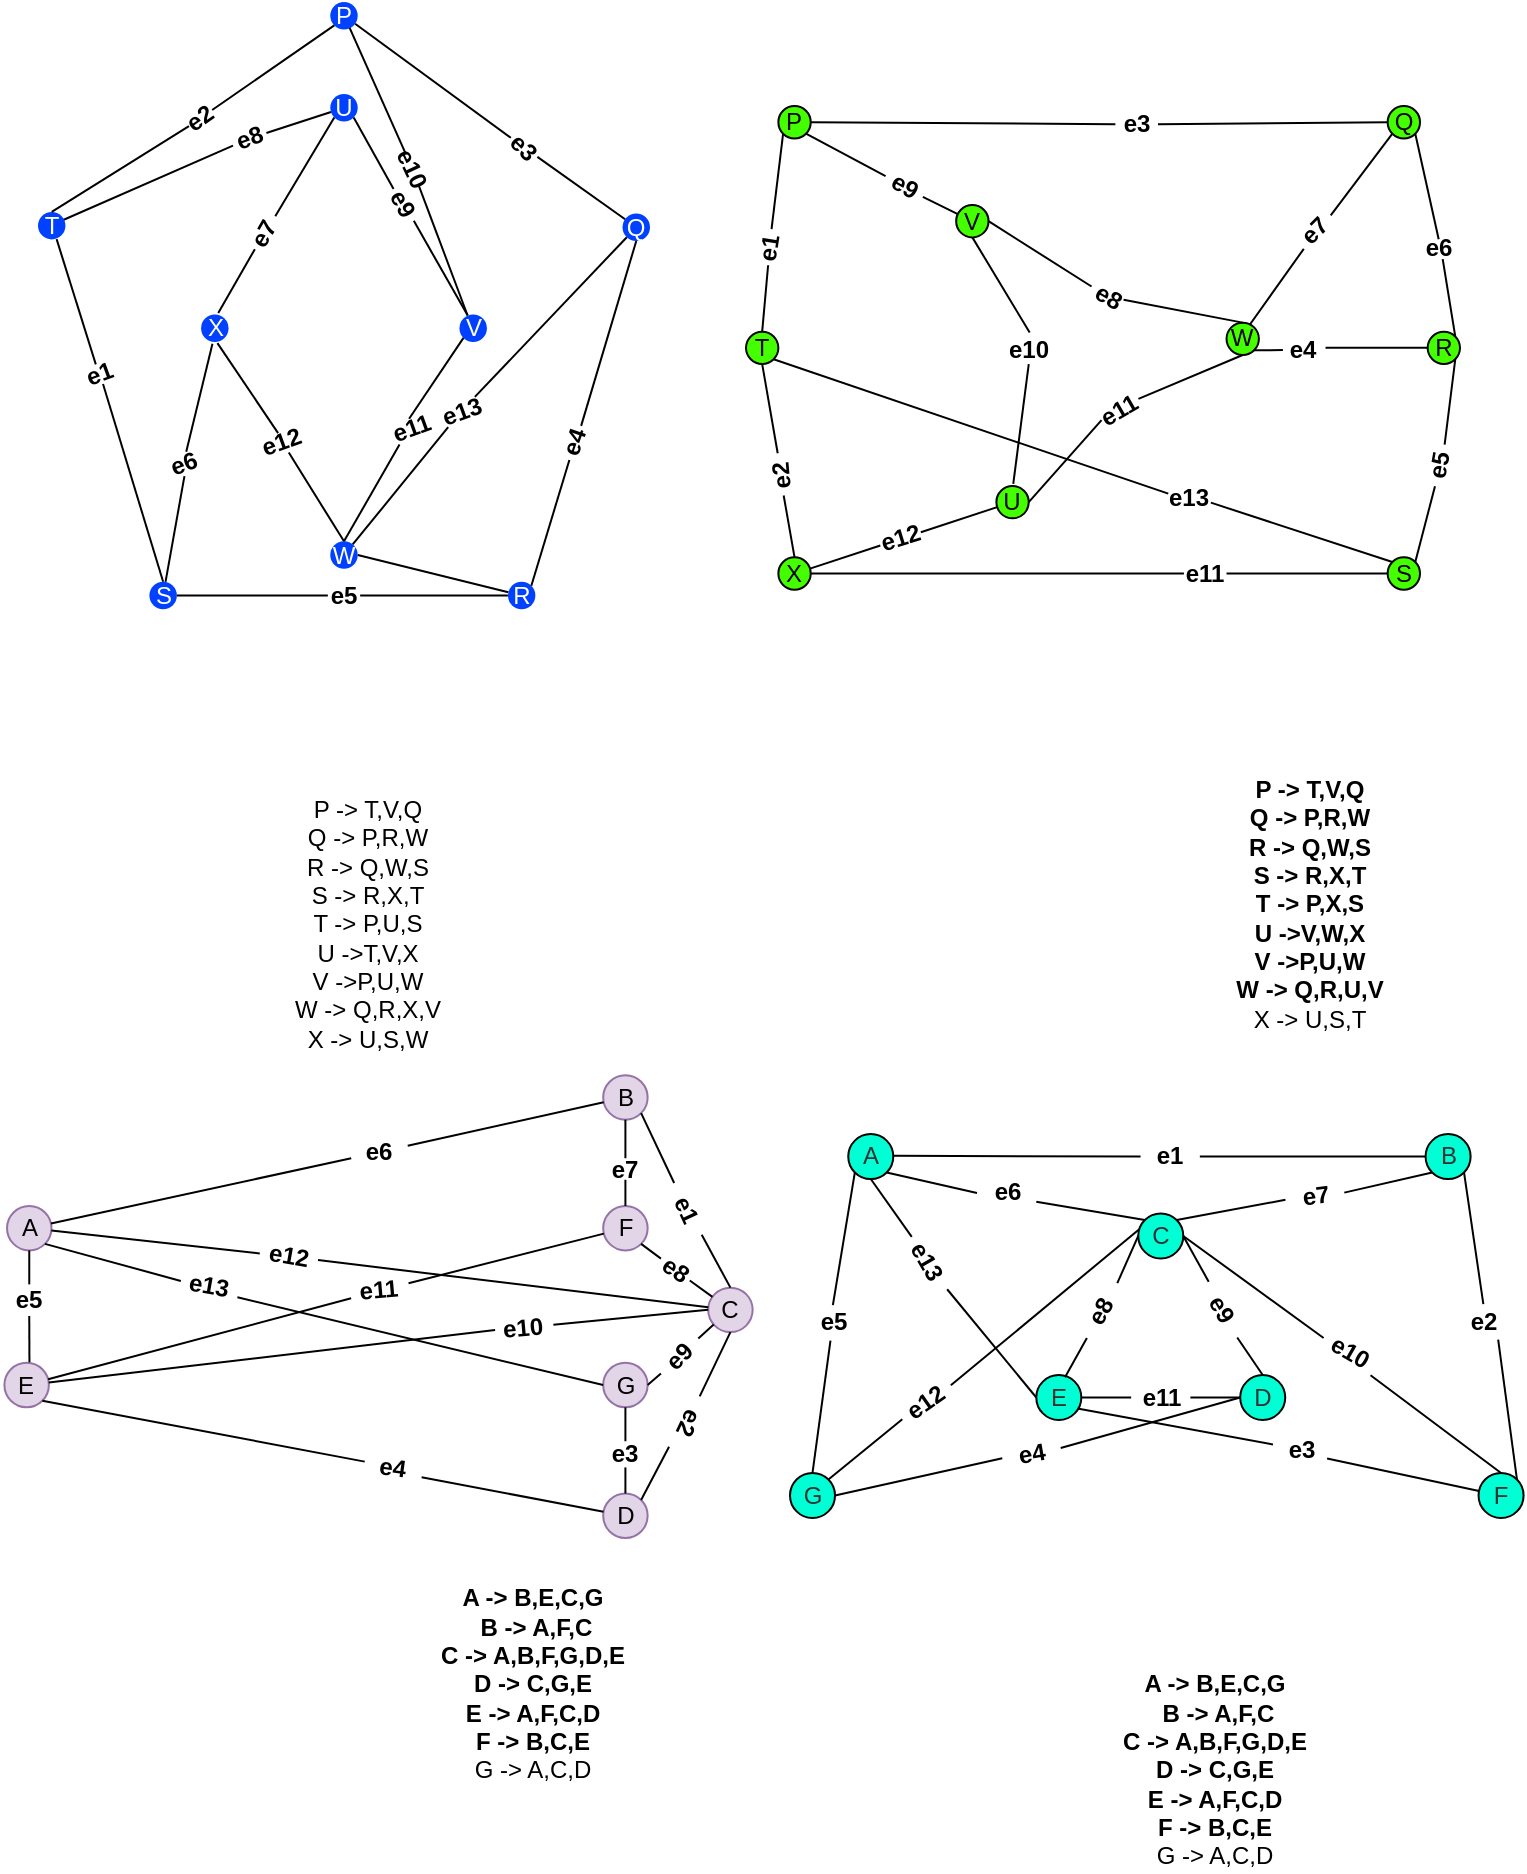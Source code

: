 <mxfile version="21.1.8" type="github">
  <diagram name="Page-1" id="YPntTSr8ZNqFE-mm75Fx">
    <mxGraphModel dx="2883" dy="1173" grid="0" gridSize="10" guides="1" tooltips="1" connect="1" arrows="1" fold="1" page="1" pageScale="1" pageWidth="850" pageHeight="1100" math="0" shadow="0">
      <root>
        <mxCell id="0" />
        <mxCell id="1" parent="0" />
        <mxCell id="LXtGtCvBBby8WkrcDeYQ-138" value="" style="group" vertex="1" connectable="0" parent="1">
          <mxGeometry x="-804" y="635.6" width="376.32" height="231.4" as="geometry" />
        </mxCell>
        <mxCell id="99zHLcygiuPHGJLUHT96-237" value="A" style="ellipse;whiteSpace=wrap;html=1;aspect=fixed;fillColor=#e1d5e7;strokeColor=#9673a6;" parent="LXtGtCvBBby8WkrcDeYQ-138" vertex="1">
          <mxGeometry x="3.517" y="65.367" width="22.225" height="22.225" as="geometry" />
        </mxCell>
        <mxCell id="99zHLcygiuPHGJLUHT96-239" value="D" style="ellipse;whiteSpace=wrap;html=1;aspect=fixed;fillColor=#e1d5e7;strokeColor=#9673a6;" parent="LXtGtCvBBby8WkrcDeYQ-138" vertex="1">
          <mxGeometry x="301.592" y="209.175" width="22.225" height="22.225" as="geometry" />
        </mxCell>
        <mxCell id="99zHLcygiuPHGJLUHT96-240" value="C" style="ellipse;whiteSpace=wrap;html=1;aspect=fixed;fillColor=#e1d5e7;strokeColor=#9673a6;" parent="LXtGtCvBBby8WkrcDeYQ-138" vertex="1">
          <mxGeometry x="354.095" y="106.222" width="22.225" height="22.225" as="geometry" />
        </mxCell>
        <mxCell id="99zHLcygiuPHGJLUHT96-241" value="G" style="ellipse;whiteSpace=wrap;html=1;aspect=fixed;fillColor=#e1d5e7;strokeColor=#9673a6;" parent="LXtGtCvBBby8WkrcDeYQ-138" vertex="1">
          <mxGeometry x="301.592" y="143.808" width="22.225" height="22.225" as="geometry" />
        </mxCell>
        <mxCell id="99zHLcygiuPHGJLUHT96-242" value="E" style="ellipse;whiteSpace=wrap;html=1;aspect=fixed;fillColor=#e1d5e7;strokeColor=#9673a6;" parent="LXtGtCvBBby8WkrcDeYQ-138" vertex="1">
          <mxGeometry x="2.209" y="143.808" width="22.225" height="22.225" as="geometry" />
        </mxCell>
        <mxCell id="99zHLcygiuPHGJLUHT96-243" value="F" style="ellipse;whiteSpace=wrap;html=1;aspect=fixed;fillColor=#e1d5e7;strokeColor=#9673a6;" parent="LXtGtCvBBby8WkrcDeYQ-138" vertex="1">
          <mxGeometry x="301.592" y="65.367" width="22.225" height="22.225" as="geometry" />
        </mxCell>
        <mxCell id="99zHLcygiuPHGJLUHT96-244" value="B" style="ellipse;whiteSpace=wrap;html=1;aspect=fixed;fillColor=#e1d5e7;strokeColor=#9673a6;" parent="LXtGtCvBBby8WkrcDeYQ-138" vertex="1">
          <mxGeometry x="301.592" width="22.225" height="22.225" as="geometry" />
        </mxCell>
        <mxCell id="99zHLcygiuPHGJLUHT96-245" value="" style="endArrow=none;html=1;rounded=0;" parent="LXtGtCvBBby8WkrcDeYQ-138" source="LXtGtCvBBby8WkrcDeYQ-109" target="99zHLcygiuPHGJLUHT96-244" edge="1">
          <mxGeometry relative="1" as="geometry">
            <mxPoint x="-8.249" y="130.734" as="sourcePoint" />
            <mxPoint x="200.926" y="130.734" as="targetPoint" />
          </mxGeometry>
        </mxCell>
        <mxCell id="99zHLcygiuPHGJLUHT96-246" value="" style="endArrow=none;html=1;rounded=0;" parent="LXtGtCvBBby8WkrcDeYQ-138" source="LXtGtCvBBby8WkrcDeYQ-122" target="99zHLcygiuPHGJLUHT96-243" edge="1">
          <mxGeometry relative="1" as="geometry">
            <mxPoint x="-8.249" y="130.734" as="sourcePoint" />
            <mxPoint x="200.926" y="130.734" as="targetPoint" />
          </mxGeometry>
        </mxCell>
        <mxCell id="99zHLcygiuPHGJLUHT96-247" value="" style="endArrow=none;html=1;rounded=0;exitX=1;exitY=1;exitDx=0;exitDy=0;" parent="LXtGtCvBBby8WkrcDeYQ-138" source="LXtGtCvBBby8WkrcDeYQ-111" target="99zHLcygiuPHGJLUHT96-239" edge="1">
          <mxGeometry relative="1" as="geometry">
            <mxPoint x="-8.249" y="130.734" as="sourcePoint" />
            <mxPoint x="200.926" y="130.734" as="targetPoint" />
          </mxGeometry>
        </mxCell>
        <mxCell id="99zHLcygiuPHGJLUHT96-248" value="" style="endArrow=none;html=1;rounded=0;" parent="LXtGtCvBBby8WkrcDeYQ-138" source="LXtGtCvBBby8WkrcDeYQ-124" target="99zHLcygiuPHGJLUHT96-240" edge="1">
          <mxGeometry relative="1" as="geometry">
            <mxPoint x="-8.249" y="130.734" as="sourcePoint" />
            <mxPoint x="200.926" y="130.734" as="targetPoint" />
          </mxGeometry>
        </mxCell>
        <mxCell id="99zHLcygiuPHGJLUHT96-249" value="" style="endArrow=none;html=1;rounded=0;entryX=0;entryY=0.5;entryDx=0;entryDy=0;" parent="LXtGtCvBBby8WkrcDeYQ-138" source="LXtGtCvBBby8WkrcDeYQ-120" target="99zHLcygiuPHGJLUHT96-240" edge="1">
          <mxGeometry relative="1" as="geometry">
            <mxPoint x="-8.249" y="130.734" as="sourcePoint" />
            <mxPoint x="200.926" y="130.734" as="targetPoint" />
          </mxGeometry>
        </mxCell>
        <mxCell id="99zHLcygiuPHGJLUHT96-250" value="" style="endArrow=none;html=1;rounded=0;entryX=1;entryY=0.5;entryDx=0;entryDy=0;" parent="LXtGtCvBBby8WkrcDeYQ-138" source="LXtGtCvBBby8WkrcDeYQ-132" target="99zHLcygiuPHGJLUHT96-241" edge="1">
          <mxGeometry relative="1" as="geometry">
            <mxPoint x="-8.249" y="78.441" as="sourcePoint" />
            <mxPoint x="200.926" y="78.441" as="targetPoint" />
          </mxGeometry>
        </mxCell>
        <mxCell id="99zHLcygiuPHGJLUHT96-251" value="" style="endArrow=none;html=1;rounded=0;exitX=0.979;exitY=0.568;exitDx=0;exitDy=0;exitPerimeter=0;" parent="LXtGtCvBBby8WkrcDeYQ-138" source="LXtGtCvBBby8WkrcDeYQ-134" target="99zHLcygiuPHGJLUHT96-240" edge="1">
          <mxGeometry relative="1" as="geometry">
            <mxPoint x="-8.249" y="78.441" as="sourcePoint" />
            <mxPoint x="200.926" y="78.441" as="targetPoint" />
          </mxGeometry>
        </mxCell>
        <mxCell id="99zHLcygiuPHGJLUHT96-253" value="" style="endArrow=none;html=1;rounded=0;entryX=0;entryY=0.5;entryDx=0;entryDy=0;exitX=1;exitY=1;exitDx=0;exitDy=0;" parent="LXtGtCvBBby8WkrcDeYQ-138" source="LXtGtCvBBby8WkrcDeYQ-126" target="99zHLcygiuPHGJLUHT96-241" edge="1">
          <mxGeometry relative="1" as="geometry">
            <mxPoint x="-125.911" y="222.249" as="sourcePoint" />
            <mxPoint x="83.265" y="222.249" as="targetPoint" />
          </mxGeometry>
        </mxCell>
        <mxCell id="LXtGtCvBBby8WkrcDeYQ-104" value="" style="endArrow=none;html=1;rounded=0;entryX=1;entryY=1;entryDx=0;entryDy=0;exitX=0;exitY=0.5;exitDx=0;exitDy=0;" edge="1" parent="LXtGtCvBBby8WkrcDeYQ-138" source="LXtGtCvBBby8WkrcDeYQ-128" target="99zHLcygiuPHGJLUHT96-244">
          <mxGeometry relative="1" as="geometry">
            <mxPoint x="342.12" y="52.294" as="sourcePoint" />
            <mxPoint x="314.665" y="26.147" as="targetPoint" />
          </mxGeometry>
        </mxCell>
        <mxCell id="LXtGtCvBBby8WkrcDeYQ-105" value="" style="endArrow=none;html=1;rounded=0;entryX=0.5;entryY=1;entryDx=0;entryDy=0;exitX=0;exitY=0.5;exitDx=0;exitDy=0;" edge="1" parent="LXtGtCvBBby8WkrcDeYQ-138" source="LXtGtCvBBby8WkrcDeYQ-130" target="99zHLcygiuPHGJLUHT96-240">
          <mxGeometry relative="1" as="geometry">
            <mxPoint x="51.889" y="100.666" as="sourcePoint" />
            <mxPoint x="327.739" y="39.22" as="targetPoint" />
          </mxGeometry>
        </mxCell>
        <mxCell id="LXtGtCvBBby8WkrcDeYQ-106" value="" style="endArrow=none;html=1;rounded=0;exitX=0.5;exitY=0;exitDx=0;exitDy=0;entryX=0.5;entryY=1;entryDx=0;entryDy=0;" edge="1" parent="LXtGtCvBBby8WkrcDeYQ-138" source="LXtGtCvBBby8WkrcDeYQ-115" target="99zHLcygiuPHGJLUHT96-237">
          <mxGeometry relative="1" as="geometry">
            <mxPoint x="64.962" y="113.739" as="sourcePoint" />
            <mxPoint x="340.812" y="52.294" as="targetPoint" />
          </mxGeometry>
        </mxCell>
        <mxCell id="LXtGtCvBBby8WkrcDeYQ-107" value="" style="endArrow=none;html=1;rounded=0;entryX=0.5;entryY=1;entryDx=0;entryDy=0;exitX=0.5;exitY=0;exitDx=0;exitDy=0;" edge="1" parent="LXtGtCvBBby8WkrcDeYQ-138" source="LXtGtCvBBby8WkrcDeYQ-113" target="99zHLcygiuPHGJLUHT96-244">
          <mxGeometry relative="1" as="geometry">
            <mxPoint x="78.036" y="126.812" as="sourcePoint" />
            <mxPoint x="353.886" y="65.367" as="targetPoint" />
          </mxGeometry>
        </mxCell>
        <mxCell id="LXtGtCvBBby8WkrcDeYQ-108" value="" style="endArrow=none;html=1;rounded=0;entryX=0.5;entryY=1;entryDx=0;entryDy=0;exitX=0.5;exitY=0;exitDx=0;exitDy=0;" edge="1" parent="LXtGtCvBBby8WkrcDeYQ-138" source="LXtGtCvBBby8WkrcDeYQ-118" target="99zHLcygiuPHGJLUHT96-241">
          <mxGeometry relative="1" as="geometry">
            <mxPoint x="313.358" y="196.102" as="sourcePoint" />
            <mxPoint x="326.432" y="35.298" as="targetPoint" />
          </mxGeometry>
        </mxCell>
        <mxCell id="LXtGtCvBBby8WkrcDeYQ-110" value="" style="endArrow=none;html=1;rounded=0;" edge="1" parent="LXtGtCvBBby8WkrcDeYQ-138" source="99zHLcygiuPHGJLUHT96-237" target="LXtGtCvBBby8WkrcDeYQ-109">
          <mxGeometry relative="1" as="geometry">
            <mxPoint x="25.742" y="74.519" as="sourcePoint" />
            <mxPoint x="301.592" y="13.073" as="targetPoint" />
          </mxGeometry>
        </mxCell>
        <mxCell id="LXtGtCvBBby8WkrcDeYQ-109" value="&lt;b&gt;e6&lt;/b&gt;" style="text;html=1;strokeColor=none;fillColor=none;align=center;verticalAlign=middle;whiteSpace=wrap;rounded=0;rotation=0;" vertex="1" parent="LXtGtCvBBby8WkrcDeYQ-138">
          <mxGeometry x="175.276" y="35.298" width="29.258" height="6.21" as="geometry" />
        </mxCell>
        <mxCell id="LXtGtCvBBby8WkrcDeYQ-112" value="" style="endArrow=none;html=1;rounded=0;exitX=1;exitY=1;exitDx=0;exitDy=0;" edge="1" parent="LXtGtCvBBby8WkrcDeYQ-138" source="99zHLcygiuPHGJLUHT96-242" target="LXtGtCvBBby8WkrcDeYQ-111">
          <mxGeometry relative="1" as="geometry">
            <mxPoint x="21.82" y="163.418" as="sourcePoint" />
            <mxPoint x="301.592" y="218.327" as="targetPoint" />
          </mxGeometry>
        </mxCell>
        <mxCell id="LXtGtCvBBby8WkrcDeYQ-111" value="&lt;b&gt;e4&lt;/b&gt;" style="text;html=1;strokeColor=none;fillColor=none;align=center;verticalAlign=middle;whiteSpace=wrap;rounded=0;rotation=8;" vertex="1" parent="LXtGtCvBBby8WkrcDeYQ-138">
          <mxGeometry x="182.127" y="192.833" width="29.258" height="6.21" as="geometry" />
        </mxCell>
        <mxCell id="LXtGtCvBBby8WkrcDeYQ-114" value="" style="endArrow=none;html=1;rounded=0;entryX=0.5;entryY=1;entryDx=0;entryDy=0;exitX=0.5;exitY=0;exitDx=0;exitDy=0;" edge="1" parent="LXtGtCvBBby8WkrcDeYQ-138" source="99zHLcygiuPHGJLUHT96-243" target="LXtGtCvBBby8WkrcDeYQ-113">
          <mxGeometry relative="1" as="geometry">
            <mxPoint x="313.358" y="65.367" as="sourcePoint" />
            <mxPoint x="313.358" y="22.225" as="targetPoint" />
          </mxGeometry>
        </mxCell>
        <mxCell id="LXtGtCvBBby8WkrcDeYQ-113" value="&lt;b&gt;e7&lt;/b&gt;" style="text;html=1;strokeColor=none;fillColor=none;align=center;verticalAlign=middle;whiteSpace=wrap;rounded=0;rotation=0;" vertex="1" parent="LXtGtCvBBby8WkrcDeYQ-138">
          <mxGeometry x="298.075" y="41.508" width="29.258" height="10.786" as="geometry" />
        </mxCell>
        <mxCell id="LXtGtCvBBby8WkrcDeYQ-117" value="" style="endArrow=none;html=1;rounded=0;exitX=0.563;exitY=-0.011;exitDx=0;exitDy=0;entryX=0.5;entryY=1;entryDx=0;entryDy=0;exitPerimeter=0;" edge="1" parent="LXtGtCvBBby8WkrcDeYQ-138" source="99zHLcygiuPHGJLUHT96-242" target="LXtGtCvBBby8WkrcDeYQ-115">
          <mxGeometry relative="1" as="geometry">
            <mxPoint x="13.976" y="143.808" as="sourcePoint" />
            <mxPoint x="15.283" y="87.592" as="targetPoint" />
          </mxGeometry>
        </mxCell>
        <mxCell id="LXtGtCvBBby8WkrcDeYQ-115" value="&lt;b&gt;e5&lt;/b&gt;" style="text;html=1;strokeColor=none;fillColor=none;align=center;verticalAlign=middle;whiteSpace=wrap;rounded=0;rotation=0;" vertex="1" parent="LXtGtCvBBby8WkrcDeYQ-138">
          <mxGeometry y="104.588" width="29.258" height="15.845" as="geometry" />
        </mxCell>
        <mxCell id="LXtGtCvBBby8WkrcDeYQ-119" value="" style="endArrow=none;html=1;rounded=0;exitX=0.5;exitY=0;exitDx=0;exitDy=0;" edge="1" parent="LXtGtCvBBby8WkrcDeYQ-138" source="99zHLcygiuPHGJLUHT96-239" target="LXtGtCvBBby8WkrcDeYQ-118">
          <mxGeometry relative="1" as="geometry">
            <mxPoint x="313.358" y="209.175" as="sourcePoint" />
            <mxPoint x="313.358" y="166.033" as="targetPoint" />
          </mxGeometry>
        </mxCell>
        <mxCell id="LXtGtCvBBby8WkrcDeYQ-118" value="&lt;b&gt;e3&lt;/b&gt;" style="text;html=1;strokeColor=none;fillColor=none;align=center;verticalAlign=middle;whiteSpace=wrap;rounded=0;rotation=0;" vertex="1" parent="LXtGtCvBBby8WkrcDeYQ-138">
          <mxGeometry x="298.075" y="183.028" width="29.258" height="13.073" as="geometry" />
        </mxCell>
        <mxCell id="LXtGtCvBBby8WkrcDeYQ-121" value="" style="endArrow=none;html=1;rounded=0;entryX=0;entryY=0.5;entryDx=0;entryDy=0;" edge="1" parent="LXtGtCvBBby8WkrcDeYQ-138" source="99zHLcygiuPHGJLUHT96-242" target="LXtGtCvBBby8WkrcDeYQ-120">
          <mxGeometry relative="1" as="geometry">
            <mxPoint x="24.434" y="154.267" as="sourcePoint" />
            <mxPoint x="353.886" y="117.661" as="targetPoint" />
          </mxGeometry>
        </mxCell>
        <mxCell id="LXtGtCvBBby8WkrcDeYQ-120" value="&lt;b&gt;e10&lt;/b&gt;" style="text;html=1;strokeColor=none;fillColor=none;align=center;verticalAlign=middle;whiteSpace=wrap;rounded=0;rotation=-5;" vertex="1" parent="LXtGtCvBBby8WkrcDeYQ-138">
          <mxGeometry x="247.494" y="123.06" width="29.258" height="6.21" as="geometry" />
        </mxCell>
        <mxCell id="LXtGtCvBBby8WkrcDeYQ-123" value="" style="endArrow=none;html=1;rounded=0;" edge="1" parent="LXtGtCvBBby8WkrcDeYQ-138" source="99zHLcygiuPHGJLUHT96-242" target="LXtGtCvBBby8WkrcDeYQ-122">
          <mxGeometry relative="1" as="geometry">
            <mxPoint x="24.434" y="151.652" as="sourcePoint" />
            <mxPoint x="301.592" y="79.748" as="targetPoint" />
          </mxGeometry>
        </mxCell>
        <mxCell id="LXtGtCvBBby8WkrcDeYQ-122" value="&lt;b&gt;e11&lt;/b&gt;" style="text;html=1;strokeColor=none;fillColor=none;align=center;verticalAlign=middle;whiteSpace=wrap;rounded=0;rotation=-5;" vertex="1" parent="LXtGtCvBBby8WkrcDeYQ-138">
          <mxGeometry x="175.276" y="104.588" width="29.258" height="6.21" as="geometry" />
        </mxCell>
        <mxCell id="LXtGtCvBBby8WkrcDeYQ-125" value="" style="endArrow=none;html=1;rounded=0;" edge="1" parent="LXtGtCvBBby8WkrcDeYQ-138" source="99zHLcygiuPHGJLUHT96-237" target="LXtGtCvBBby8WkrcDeYQ-124">
          <mxGeometry relative="1" as="geometry">
            <mxPoint x="25.742" y="77.133" as="sourcePoint" />
            <mxPoint x="353.886" y="116.354" as="targetPoint" />
          </mxGeometry>
        </mxCell>
        <mxCell id="LXtGtCvBBby8WkrcDeYQ-124" value="&lt;b&gt;e12&lt;/b&gt;" style="text;html=1;strokeColor=none;fillColor=none;align=center;verticalAlign=middle;whiteSpace=wrap;rounded=0;rotation=10;" vertex="1" parent="LXtGtCvBBby8WkrcDeYQ-138">
          <mxGeometry x="129.833" y="87.592" width="29.258" height="6.21" as="geometry" />
        </mxCell>
        <mxCell id="LXtGtCvBBby8WkrcDeYQ-127" value="" style="endArrow=none;html=1;rounded=0;entryX=0;entryY=0.5;entryDx=0;entryDy=0;exitX=1;exitY=1;exitDx=0;exitDy=0;" edge="1" parent="LXtGtCvBBby8WkrcDeYQ-138" source="99zHLcygiuPHGJLUHT96-237" target="LXtGtCvBBby8WkrcDeYQ-126">
          <mxGeometry relative="1" as="geometry">
            <mxPoint x="23.127" y="84.977" as="sourcePoint" />
            <mxPoint x="301.592" y="155.574" as="targetPoint" />
          </mxGeometry>
        </mxCell>
        <mxCell id="LXtGtCvBBby8WkrcDeYQ-126" value="&lt;b&gt;e13&lt;/b&gt;" style="text;html=1;strokeColor=none;fillColor=none;align=center;verticalAlign=middle;whiteSpace=wrap;rounded=0;rotation=10;" vertex="1" parent="LXtGtCvBBby8WkrcDeYQ-138">
          <mxGeometry x="90.207" y="102.3" width="29.258" height="6.21" as="geometry" />
        </mxCell>
        <mxCell id="LXtGtCvBBby8WkrcDeYQ-129" value="" style="endArrow=none;html=1;rounded=0;entryX=1;entryY=0.25;entryDx=0;entryDy=0;exitX=0.5;exitY=0;exitDx=0;exitDy=0;" edge="1" parent="LXtGtCvBBby8WkrcDeYQ-138" source="99zHLcygiuPHGJLUHT96-240" target="LXtGtCvBBby8WkrcDeYQ-128">
          <mxGeometry relative="1" as="geometry">
            <mxPoint x="365.652" y="105.895" as="sourcePoint" />
            <mxPoint x="321.202" y="19.61" as="targetPoint" />
          </mxGeometry>
        </mxCell>
        <mxCell id="LXtGtCvBBby8WkrcDeYQ-128" value="&lt;b&gt;e1&lt;/b&gt;" style="text;html=1;strokeColor=none;fillColor=none;align=center;verticalAlign=middle;whiteSpace=wrap;rounded=0;rotation=65;" vertex="1" parent="LXtGtCvBBby8WkrcDeYQ-138">
          <mxGeometry x="328.641" y="64.06" width="29.258" height="6.21" as="geometry" />
        </mxCell>
        <mxCell id="LXtGtCvBBby8WkrcDeYQ-131" value="" style="endArrow=none;html=1;rounded=0;entryX=1;entryY=0.75;entryDx=0;entryDy=0;exitX=1;exitY=0;exitDx=0;exitDy=0;" edge="1" parent="LXtGtCvBBby8WkrcDeYQ-138" source="99zHLcygiuPHGJLUHT96-239" target="LXtGtCvBBby8WkrcDeYQ-130">
          <mxGeometry relative="1" as="geometry">
            <mxPoint x="321.202" y="211.79" as="sourcePoint" />
            <mxPoint x="365.652" y="128.12" as="targetPoint" />
          </mxGeometry>
        </mxCell>
        <mxCell id="LXtGtCvBBby8WkrcDeYQ-130" value="&lt;b&gt;e2&lt;/b&gt;" style="text;html=1;strokeColor=none;fillColor=none;align=center;verticalAlign=middle;whiteSpace=wrap;rounded=0;rotation=115;" vertex="1" parent="LXtGtCvBBby8WkrcDeYQ-138">
          <mxGeometry x="329.046" y="167.34" width="29.258" height="13.073" as="geometry" />
        </mxCell>
        <mxCell id="LXtGtCvBBby8WkrcDeYQ-133" value="" style="endArrow=none;html=1;rounded=0;entryX=1;entryY=0.5;entryDx=0;entryDy=0;" edge="1" parent="LXtGtCvBBby8WkrcDeYQ-138" source="99zHLcygiuPHGJLUHT96-240" target="LXtGtCvBBby8WkrcDeYQ-132">
          <mxGeometry relative="1" as="geometry">
            <mxPoint x="356.501" y="124.198" as="sourcePoint" />
            <mxPoint x="323.817" y="155.574" as="targetPoint" />
          </mxGeometry>
        </mxCell>
        <mxCell id="LXtGtCvBBby8WkrcDeYQ-132" value="&lt;b&gt;e9&lt;/b&gt;" style="text;html=1;strokeColor=none;fillColor=none;align=center;verticalAlign=middle;whiteSpace=wrap;rounded=0;rotation=-45;" vertex="1" parent="LXtGtCvBBby8WkrcDeYQ-138">
          <mxGeometry x="327.334" y="137.598" width="25.572" height="6.21" as="geometry" />
        </mxCell>
        <mxCell id="LXtGtCvBBby8WkrcDeYQ-135" value="" style="endArrow=none;html=1;rounded=0;exitX=1;exitY=1;exitDx=0;exitDy=0;" edge="1" parent="LXtGtCvBBby8WkrcDeYQ-138" source="99zHLcygiuPHGJLUHT96-243" target="LXtGtCvBBby8WkrcDeYQ-134">
          <mxGeometry relative="1" as="geometry">
            <mxPoint x="321.202" y="84.977" as="sourcePoint" />
            <mxPoint x="356.501" y="111.124" as="targetPoint" />
          </mxGeometry>
        </mxCell>
        <mxCell id="LXtGtCvBBby8WkrcDeYQ-134" value="&lt;b&gt;e8&lt;/b&gt;" style="text;html=1;strokeColor=none;fillColor=none;align=center;verticalAlign=middle;whiteSpace=wrap;rounded=0;rotation=35;" vertex="1" parent="LXtGtCvBBby8WkrcDeYQ-138">
          <mxGeometry x="328.641" y="94.129" width="18.486" height="6.21" as="geometry" />
        </mxCell>
        <mxCell id="LXtGtCvBBby8WkrcDeYQ-195" value="&lt;b&gt;A -&amp;gt; B,E,C,G&lt;/b&gt;&lt;br&gt;&amp;nbsp;&lt;b&gt;B -&amp;gt; A,F,C&lt;/b&gt;&lt;br&gt;&lt;b&gt;C -&amp;gt; A,B,F,G,D,E&lt;/b&gt;&lt;br&gt;&lt;b&gt;D -&amp;gt; C,G,E&lt;/b&gt;&lt;br&gt;&lt;b&gt;E -&amp;gt; A,F,C,D&lt;/b&gt;&lt;br&gt;&lt;b&gt;F -&amp;gt; B,C,E&lt;/b&gt;&lt;br&gt;G -&amp;gt; A,C,D" style="text;html=1;strokeColor=none;fillColor=none;align=center;verticalAlign=middle;whiteSpace=wrap;rounded=0;" vertex="1" parent="1">
          <mxGeometry x="-603.54" y="895.13" width="133" height="90" as="geometry" />
        </mxCell>
        <mxCell id="LXtGtCvBBby8WkrcDeYQ-209" value="P -&amp;gt; T,V,Q&lt;br&gt;Q -&amp;gt; P,R,W&lt;br&gt;R -&amp;gt; Q,W,S&lt;br&gt;S -&amp;gt; R,X,T&lt;br&gt;T -&amp;gt; P,U,S&lt;br&gt;U -&amp;gt;T,V,X&lt;br&gt;V -&amp;gt;P,U,W&lt;br&gt;W -&amp;gt; Q,R,X,V&lt;br&gt;X -&amp;gt; U,S,W" style="text;html=1;strokeColor=none;fillColor=none;align=center;verticalAlign=middle;whiteSpace=wrap;rounded=0;" vertex="1" parent="1">
          <mxGeometry x="-690" y="500" width="140" height="120" as="geometry" />
        </mxCell>
        <mxCell id="LXtGtCvBBby8WkrcDeYQ-220" value="&lt;b&gt;P -&amp;gt; T,V,Q&lt;/b&gt;&lt;br&gt;&lt;b&gt;Q -&amp;gt; P,R,W&lt;br&gt;R -&amp;gt; Q,W,S&lt;/b&gt;&lt;br&gt;&lt;b&gt;S -&amp;gt; R,X,T&lt;br&gt;T -&amp;gt; P,X,S&lt;/b&gt;&lt;br&gt;&lt;b&gt;U -&amp;gt;V,W,X&lt;/b&gt;&lt;br&gt;&lt;b&gt;V -&amp;gt;P,U,W&lt;/b&gt;&lt;br&gt;&lt;b&gt;W -&amp;gt; Q,R,U,V&lt;/b&gt;&lt;br&gt;X -&amp;gt; U,S,T" style="text;html=1;strokeColor=none;fillColor=none;align=center;verticalAlign=middle;whiteSpace=wrap;rounded=0;" vertex="1" parent="1">
          <mxGeometry x="-219.12" y="490" width="140" height="120" as="geometry" />
        </mxCell>
        <mxCell id="LXtGtCvBBby8WkrcDeYQ-226" value="" style="group" vertex="1" connectable="0" parent="1">
          <mxGeometry x="-431" y="151.03" width="357" height="241.81" as="geometry" />
        </mxCell>
        <mxCell id="99zHLcygiuPHGJLUHT96-178" value="T" style="ellipse;whiteSpace=wrap;html=1;aspect=fixed;fillColor=#44ff00;container=0;" parent="LXtGtCvBBby8WkrcDeYQ-226" vertex="1">
          <mxGeometry y="112.813" width="16.184" height="16.184" as="geometry" />
        </mxCell>
        <mxCell id="LXtGtCvBBby8WkrcDeYQ-225" value="" style="group" vertex="1" connectable="0" parent="LXtGtCvBBby8WkrcDeYQ-226">
          <mxGeometry x="7.709" width="349.291" height="241.81" as="geometry" />
        </mxCell>
        <mxCell id="99zHLcygiuPHGJLUHT96-177" value="P" style="ellipse;whiteSpace=wrap;html=1;aspect=fixed;fillColor=#44ff00;container=0;" parent="LXtGtCvBBby8WkrcDeYQ-225" vertex="1">
          <mxGeometry x="8.475" width="16.184" height="16.184" as="geometry" />
        </mxCell>
        <mxCell id="99zHLcygiuPHGJLUHT96-179" value="X" style="ellipse;whiteSpace=wrap;html=1;aspect=fixed;fillColor=#44ff00;container=0;" parent="LXtGtCvBBby8WkrcDeYQ-225" vertex="1">
          <mxGeometry x="8.475" y="225.626" width="16.184" height="16.184" as="geometry" />
        </mxCell>
        <mxCell id="99zHLcygiuPHGJLUHT96-180" value="Q" style="ellipse;whiteSpace=wrap;html=1;aspect=fixed;fillColor=#44ff00;container=0;" parent="LXtGtCvBBby8WkrcDeYQ-225" vertex="1">
          <mxGeometry x="313.115" width="16.184" height="16.184" as="geometry" />
        </mxCell>
        <mxCell id="99zHLcygiuPHGJLUHT96-181" value="S" style="ellipse;whiteSpace=wrap;html=1;aspect=fixed;fillColor=#44ff00;container=0;" parent="LXtGtCvBBby8WkrcDeYQ-225" vertex="1">
          <mxGeometry x="313.115" y="225.626" width="16.184" height="16.184" as="geometry" />
        </mxCell>
        <mxCell id="99zHLcygiuPHGJLUHT96-182" value="R" style="ellipse;whiteSpace=wrap;html=1;aspect=fixed;fillColor=#44ff00;container=0;" parent="LXtGtCvBBby8WkrcDeYQ-225" vertex="1">
          <mxGeometry x="333.107" y="112.813" width="16.184" height="16.184" as="geometry" />
        </mxCell>
        <mxCell id="99zHLcygiuPHGJLUHT96-197" value="" style="endArrow=none;html=1;rounded=0;entryX=0;entryY=1;entryDx=0;entryDy=0;exitX=1;exitY=0.5;exitDx=0;exitDy=0;" parent="LXtGtCvBBby8WkrcDeYQ-225" source="LXtGtCvBBby8WkrcDeYQ-90" target="99zHLcygiuPHGJLUHT96-180" edge="1">
          <mxGeometry relative="1" as="geometry">
            <mxPoint x="160.795" y="120.905" as="sourcePoint" />
            <mxPoint x="313.115" y="120.905" as="targetPoint" />
          </mxGeometry>
        </mxCell>
        <mxCell id="99zHLcygiuPHGJLUHT96-198" value="" style="endArrow=none;html=1;rounded=0;exitX=1;exitY=0.25;exitDx=0;exitDy=0;" parent="LXtGtCvBBby8WkrcDeYQ-225" source="LXtGtCvBBby8WkrcDeYQ-94" target="99zHLcygiuPHGJLUHT96-182" edge="1">
          <mxGeometry relative="1" as="geometry">
            <mxPoint x="160.795" y="120.905" as="sourcePoint" />
            <mxPoint x="313.115" y="120.905" as="targetPoint" />
          </mxGeometry>
        </mxCell>
        <mxCell id="99zHLcygiuPHGJLUHT96-188" value="W" style="ellipse;whiteSpace=wrap;html=1;aspect=fixed;fillColor=#44ff00;container=0;" parent="LXtGtCvBBby8WkrcDeYQ-225" vertex="1">
          <mxGeometry x="232.556" y="108.291" width="16.184" height="16.184" as="geometry" />
        </mxCell>
        <mxCell id="99zHLcygiuPHGJLUHT96-187" value="V" style="ellipse;whiteSpace=wrap;html=1;aspect=fixed;fillColor=#44ff00;container=0;" parent="LXtGtCvBBby8WkrcDeYQ-225" vertex="1">
          <mxGeometry x="97.372" y="49.476" width="16.184" height="16.184" as="geometry" />
        </mxCell>
        <mxCell id="LXtGtCvBBby8WkrcDeYQ-60" value="" style="endArrow=none;html=1;rounded=0;exitX=1;exitY=0.5;exitDx=0;exitDy=0;entryX=0;entryY=0.5;entryDx=0;entryDy=0;" edge="1" parent="LXtGtCvBBby8WkrcDeYQ-225" source="LXtGtCvBBby8WkrcDeYQ-76" target="99zHLcygiuPHGJLUHT96-180">
          <mxGeometry relative="1" as="geometry">
            <mxPoint x="30.371" y="23.8" as="sourcePoint" />
            <mxPoint x="138.899" y="177.073" as="targetPoint" />
          </mxGeometry>
        </mxCell>
        <mxCell id="LXtGtCvBBby8WkrcDeYQ-62" value="" style="endArrow=none;html=1;rounded=0;entryX=0.5;entryY=0;entryDx=0;entryDy=0;exitX=0;exitY=0.5;exitDx=0;exitDy=0;" edge="1" parent="LXtGtCvBBby8WkrcDeYQ-225" source="LXtGtCvBBby8WkrcDeYQ-73" target="99zHLcygiuPHGJLUHT96-179">
          <mxGeometry relative="1" as="geometry">
            <mxPoint x="49.411" y="42.84" as="sourcePoint" />
            <mxPoint x="157.939" y="196.114" as="targetPoint" />
          </mxGeometry>
        </mxCell>
        <mxCell id="LXtGtCvBBby8WkrcDeYQ-63" value="" style="endArrow=none;html=1;rounded=0;entryX=1;entryY=1;entryDx=0;entryDy=0;exitX=0.5;exitY=0;exitDx=0;exitDy=0;" edge="1" parent="LXtGtCvBBby8WkrcDeYQ-225" source="LXtGtCvBBby8WkrcDeYQ-96" target="99zHLcygiuPHGJLUHT96-180">
          <mxGeometry relative="1" as="geometry">
            <mxPoint x="58.931" y="52.36" as="sourcePoint" />
            <mxPoint x="167.459" y="205.634" as="targetPoint" />
          </mxGeometry>
        </mxCell>
        <mxCell id="LXtGtCvBBby8WkrcDeYQ-64" value="" style="endArrow=none;html=1;rounded=0;entryX=1;entryY=1;entryDx=0;entryDy=0;exitX=1;exitY=0.75;exitDx=0;exitDy=0;" edge="1" parent="LXtGtCvBBby8WkrcDeYQ-225" source="LXtGtCvBBby8WkrcDeYQ-92" target="99zHLcygiuPHGJLUHT96-182">
          <mxGeometry relative="1" as="geometry">
            <mxPoint x="68.451" y="61.881" as="sourcePoint" />
            <mxPoint x="176.979" y="215.154" as="targetPoint" />
          </mxGeometry>
        </mxCell>
        <mxCell id="LXtGtCvBBby8WkrcDeYQ-65" value="" style="endArrow=none;html=1;rounded=0;entryX=0;entryY=0.5;entryDx=0;entryDy=0;exitX=1;exitY=0.5;exitDx=0;exitDy=0;" edge="1" parent="LXtGtCvBBby8WkrcDeYQ-225" source="LXtGtCvBBby8WkrcDeYQ-88" target="99zHLcygiuPHGJLUHT96-181">
          <mxGeometry relative="1" as="geometry">
            <mxPoint x="77.971" y="71.401" as="sourcePoint" />
            <mxPoint x="186.499" y="224.674" as="targetPoint" />
          </mxGeometry>
        </mxCell>
        <mxCell id="LXtGtCvBBby8WkrcDeYQ-68" value="" style="endArrow=none;html=1;rounded=0;entryX=0.5;entryY=0;entryDx=0;entryDy=0;" edge="1" parent="LXtGtCvBBby8WkrcDeYQ-225" source="LXtGtCvBBby8WkrcDeYQ-82" target="99zHLcygiuPHGJLUHT96-188">
          <mxGeometry relative="1" as="geometry">
            <mxPoint x="106.531" y="99.961" as="sourcePoint" />
            <mxPoint x="215.059" y="253.234" as="targetPoint" />
          </mxGeometry>
        </mxCell>
        <mxCell id="LXtGtCvBBby8WkrcDeYQ-69" value="" style="endArrow=none;html=1;rounded=0;entryX=0.5;entryY=1;entryDx=0;entryDy=0;exitX=1;exitY=0.5;exitDx=0;exitDy=0;" edge="1" parent="LXtGtCvBBby8WkrcDeYQ-225" source="LXtGtCvBBby8WkrcDeYQ-98" target="99zHLcygiuPHGJLUHT96-188">
          <mxGeometry relative="1" as="geometry">
            <mxPoint x="116.051" y="109.481" as="sourcePoint" />
            <mxPoint x="224.579" y="262.754" as="targetPoint" />
          </mxGeometry>
        </mxCell>
        <mxCell id="LXtGtCvBBby8WkrcDeYQ-71" value="" style="endArrow=none;html=1;rounded=0;exitX=0;exitY=1;exitDx=0;exitDy=0;entryX=1;entryY=0.5;entryDx=0;entryDy=0;" edge="1" parent="LXtGtCvBBby8WkrcDeYQ-225" source="99zHLcygiuPHGJLUHT96-177" target="LXtGtCvBBby8WkrcDeYQ-59">
          <mxGeometry relative="1" as="geometry">
            <mxPoint x="10.379" y="14.28" as="sourcePoint" />
            <mxPoint x="-0.093" y="113.289" as="targetPoint" />
          </mxGeometry>
        </mxCell>
        <mxCell id="LXtGtCvBBby8WkrcDeYQ-59" value="&lt;b&gt;e1&lt;/b&gt;" style="text;html=1;strokeColor=none;fillColor=none;align=center;verticalAlign=middle;whiteSpace=wrap;rounded=0;rotation=279;container=0;" vertex="1" parent="LXtGtCvBBby8WkrcDeYQ-225">
          <mxGeometry x="-5.396" y="68.23" width="18.088" height="4.522" as="geometry" />
        </mxCell>
        <mxCell id="LXtGtCvBBby8WkrcDeYQ-73" value="&lt;b&gt;e2&lt;/b&gt;" style="text;html=1;strokeColor=none;fillColor=none;align=center;verticalAlign=middle;whiteSpace=wrap;rounded=0;rotation=-95;container=0;" vertex="1" parent="LXtGtCvBBby8WkrcDeYQ-225">
          <mxGeometry x="-0.455" y="181.834" width="21.306" height="4.522" as="geometry" />
        </mxCell>
        <mxCell id="LXtGtCvBBby8WkrcDeYQ-77" value="" style="endArrow=none;html=1;rounded=0;exitX=1;exitY=0.5;exitDx=0;exitDy=0;entryX=0;entryY=0.5;entryDx=0;entryDy=0;" edge="1" parent="LXtGtCvBBby8WkrcDeYQ-225" source="99zHLcygiuPHGJLUHT96-177" target="LXtGtCvBBby8WkrcDeYQ-76">
          <mxGeometry relative="1" as="geometry">
            <mxPoint x="24.659" y="7.616" as="sourcePoint" />
            <mxPoint x="313.115" y="7.616" as="targetPoint" />
          </mxGeometry>
        </mxCell>
        <mxCell id="LXtGtCvBBby8WkrcDeYQ-76" value="&lt;b&gt;e3&lt;/b&gt;" style="text;html=1;strokeColor=none;fillColor=none;align=center;verticalAlign=middle;whiteSpace=wrap;rounded=0;rotation=0;container=0;" vertex="1" parent="LXtGtCvBBby8WkrcDeYQ-225">
          <mxGeometry x="176.979" y="6.778" width="21.306" height="4.522" as="geometry" />
        </mxCell>
        <mxCell id="LXtGtCvBBby8WkrcDeYQ-79" value="" style="endArrow=none;html=1;rounded=0;exitX=1;exitY=1;exitDx=0;exitDy=0;" edge="1" parent="LXtGtCvBBby8WkrcDeYQ-225" source="99zHLcygiuPHGJLUHT96-177" target="LXtGtCvBBby8WkrcDeYQ-78">
          <mxGeometry relative="1" as="geometry">
            <mxPoint x="22.755" y="14.28" as="sourcePoint" />
            <mxPoint x="126.523" y="70.449" as="targetPoint" />
          </mxGeometry>
        </mxCell>
        <mxCell id="LXtGtCvBBby8WkrcDeYQ-78" value="&lt;b&gt;e9&lt;/b&gt;" style="text;html=1;strokeColor=none;fillColor=none;align=center;verticalAlign=middle;whiteSpace=wrap;rounded=0;rotation=30;container=0;" vertex="1" parent="LXtGtCvBBby8WkrcDeYQ-225">
          <mxGeometry x="60.835" y="37.842" width="21.306" height="4.522" as="geometry" />
        </mxCell>
        <mxCell id="99zHLcygiuPHGJLUHT96-200" value="" style="endArrow=none;html=1;rounded=0;exitX=1;exitY=0.5;exitDx=0;exitDy=0;" parent="LXtGtCvBBby8WkrcDeYQ-225" source="LXtGtCvBBby8WkrcDeYQ-78" target="99zHLcygiuPHGJLUHT96-187" edge="1">
          <mxGeometry relative="1" as="geometry">
            <mxPoint x="132.235" y="16.184" as="sourcePoint" />
            <mxPoint x="284.555" y="16.184" as="targetPoint" />
          </mxGeometry>
        </mxCell>
        <mxCell id="LXtGtCvBBby8WkrcDeYQ-83" value="" style="endArrow=none;html=1;rounded=0;entryX=0;entryY=0.5;entryDx=0;entryDy=0;exitX=1;exitY=0.5;exitDx=0;exitDy=0;" edge="1" parent="LXtGtCvBBby8WkrcDeYQ-225" source="99zHLcygiuPHGJLUHT96-187" target="LXtGtCvBBby8WkrcDeYQ-82">
          <mxGeometry relative="1" as="geometry">
            <mxPoint x="141.755" y="74.257" as="sourcePoint" />
            <mxPoint x="210.299" y="116.145" as="targetPoint" />
          </mxGeometry>
        </mxCell>
        <mxCell id="LXtGtCvBBby8WkrcDeYQ-82" value="&lt;b&gt;e8&lt;/b&gt;" style="text;html=1;strokeColor=none;fillColor=none;align=center;verticalAlign=middle;whiteSpace=wrap;rounded=0;rotation=30;container=0;" vertex="1" parent="LXtGtCvBBby8WkrcDeYQ-225">
          <mxGeometry x="163.651" y="93.297" width="21.306" height="4.522" as="geometry" />
        </mxCell>
        <mxCell id="LXtGtCvBBby8WkrcDeYQ-85" value="" style="endArrow=none;html=1;rounded=0;" edge="1" parent="LXtGtCvBBby8WkrcDeYQ-225" source="99zHLcygiuPHGJLUHT96-179" target="LXtGtCvBBby8WkrcDeYQ-84">
          <mxGeometry relative="1" as="geometry">
            <mxPoint x="23.707" y="230.386" as="sourcePoint" />
            <mxPoint x="126.523" y="177.073" as="targetPoint" />
          </mxGeometry>
        </mxCell>
        <mxCell id="LXtGtCvBBby8WkrcDeYQ-84" value="&lt;b&gt;e12&lt;/b&gt;" style="text;html=1;strokeColor=none;fillColor=none;align=center;verticalAlign=middle;whiteSpace=wrap;rounded=0;rotation=343;container=0;" vertex="1" parent="LXtGtCvBBby8WkrcDeYQ-225">
          <mxGeometry x="58.931" y="214.173" width="21.306" height="4.522" as="geometry" />
        </mxCell>
        <mxCell id="99zHLcygiuPHGJLUHT96-194" value="" style="endArrow=none;html=1;rounded=0;" parent="LXtGtCvBBby8WkrcDeYQ-225" source="LXtGtCvBBby8WkrcDeYQ-84" target="99zHLcygiuPHGJLUHT96-184" edge="1">
          <mxGeometry relative="1" as="geometry">
            <mxPoint x="-20.085" y="158.985" as="sourcePoint" />
            <mxPoint x="132.235" y="158.985" as="targetPoint" />
          </mxGeometry>
        </mxCell>
        <mxCell id="LXtGtCvBBby8WkrcDeYQ-89" value="" style="endArrow=none;html=1;rounded=0;entryX=0;entryY=0.5;entryDx=0;entryDy=0;exitX=1;exitY=0.5;exitDx=0;exitDy=0;" edge="1" parent="LXtGtCvBBby8WkrcDeYQ-225" source="99zHLcygiuPHGJLUHT96-179" target="LXtGtCvBBby8WkrcDeYQ-88">
          <mxGeometry relative="1" as="geometry">
            <mxPoint x="24.659" y="233.242" as="sourcePoint" />
            <mxPoint x="313.115" y="233.242" as="targetPoint" />
          </mxGeometry>
        </mxCell>
        <mxCell id="LXtGtCvBBby8WkrcDeYQ-88" value="&lt;b&gt;e11&lt;/b&gt;" style="text;html=1;strokeColor=none;fillColor=none;align=center;verticalAlign=middle;whiteSpace=wrap;rounded=0;rotation=0;container=0;" vertex="1" parent="LXtGtCvBBby8WkrcDeYQ-225">
          <mxGeometry x="211.251" y="231.462" width="21.306" height="4.522" as="geometry" />
        </mxCell>
        <mxCell id="LXtGtCvBBby8WkrcDeYQ-91" value="" style="endArrow=none;html=1;rounded=0;entryX=0;entryY=1;entryDx=0;entryDy=0;exitX=0.712;exitY=0.074;exitDx=0;exitDy=0;exitPerimeter=0;" edge="1" parent="LXtGtCvBBby8WkrcDeYQ-225" source="99zHLcygiuPHGJLUHT96-188" target="LXtGtCvBBby8WkrcDeYQ-90">
          <mxGeometry relative="1" as="geometry">
            <mxPoint x="213.155" y="118.049" as="sourcePoint" />
            <mxPoint x="315.019" y="14.28" as="targetPoint" />
          </mxGeometry>
        </mxCell>
        <mxCell id="LXtGtCvBBby8WkrcDeYQ-90" value="&lt;b&gt;e7&lt;/b&gt;" style="text;html=1;strokeColor=none;fillColor=none;align=center;verticalAlign=middle;whiteSpace=wrap;rounded=0;rotation=-45;container=0;" vertex="1" parent="LXtGtCvBBby8WkrcDeYQ-225">
          <mxGeometry x="266.467" y="59.976" width="21.306" height="4.522" as="geometry" />
        </mxCell>
        <mxCell id="LXtGtCvBBby8WkrcDeYQ-93" value="" style="endArrow=none;html=1;rounded=0;entryX=0;entryY=0.5;entryDx=0;entryDy=0;exitX=1;exitY=0;exitDx=0;exitDy=0;" edge="1" parent="LXtGtCvBBby8WkrcDeYQ-225" source="99zHLcygiuPHGJLUHT96-181" target="LXtGtCvBBby8WkrcDeYQ-92">
          <mxGeometry relative="1" as="geometry">
            <mxPoint x="327.395" y="227.53" as="sourcePoint" />
            <mxPoint x="347.387" y="126.617" as="targetPoint" />
          </mxGeometry>
        </mxCell>
        <mxCell id="LXtGtCvBBby8WkrcDeYQ-92" value="&lt;b&gt;e5&lt;/b&gt;" style="text;html=1;strokeColor=none;fillColor=none;align=center;verticalAlign=middle;whiteSpace=wrap;rounded=0;rotation=-80;container=0;" vertex="1" parent="LXtGtCvBBby8WkrcDeYQ-225">
          <mxGeometry x="327.985" y="177.311" width="21.306" height="4.522" as="geometry" />
        </mxCell>
        <mxCell id="LXtGtCvBBby8WkrcDeYQ-95" value="" style="endArrow=none;html=1;rounded=0;exitX=1;exitY=1;exitDx=0;exitDy=0;" edge="1" parent="LXtGtCvBBby8WkrcDeYQ-225" source="99zHLcygiuPHGJLUHT96-188" target="LXtGtCvBBby8WkrcDeYQ-94">
          <mxGeometry relative="1" as="geometry">
            <mxPoint x="216.011" y="130.425" as="sourcePoint" />
            <mxPoint x="333.107" y="121.857" as="targetPoint" />
          </mxGeometry>
        </mxCell>
        <mxCell id="LXtGtCvBBby8WkrcDeYQ-94" value="&lt;b&gt;e4&lt;/b&gt;" style="text;html=1;strokeColor=none;fillColor=none;align=center;verticalAlign=middle;whiteSpace=wrap;rounded=0;rotation=0;container=0;" vertex="1" parent="LXtGtCvBBby8WkrcDeYQ-225">
          <mxGeometry x="260.755" y="119.715" width="21.306" height="4.522" as="geometry" />
        </mxCell>
        <mxCell id="LXtGtCvBBby8WkrcDeYQ-97" value="" style="endArrow=none;html=1;rounded=0;exitX=1;exitY=0;exitDx=0;exitDy=0;entryX=0.594;entryY=1.038;entryDx=0;entryDy=0;entryPerimeter=0;" edge="1" parent="LXtGtCvBBby8WkrcDeYQ-225" source="99zHLcygiuPHGJLUHT96-182" target="LXtGtCvBBby8WkrcDeYQ-96">
          <mxGeometry relative="1" as="geometry">
            <mxPoint x="347.387" y="115.193" as="sourcePoint" />
            <mxPoint x="338.819" y="76.161" as="targetPoint" />
          </mxGeometry>
        </mxCell>
        <mxCell id="LXtGtCvBBby8WkrcDeYQ-96" value="&lt;b&gt;e6&lt;/b&gt;" style="text;html=1;strokeColor=none;fillColor=none;align=center;verticalAlign=middle;whiteSpace=wrap;rounded=0;rotation=0;container=0;" vertex="1" parent="LXtGtCvBBby8WkrcDeYQ-225">
          <mxGeometry x="327.985" y="66.641" width="21.306" height="9.52" as="geometry" />
        </mxCell>
        <mxCell id="LXtGtCvBBby8WkrcDeYQ-98" value="&lt;b&gt;e11&lt;/b&gt;" style="text;html=1;strokeColor=none;fillColor=none;align=center;verticalAlign=middle;whiteSpace=wrap;rounded=0;rotation=-30;container=0;" vertex="1" parent="LXtGtCvBBby8WkrcDeYQ-225">
          <mxGeometry x="168.639" y="149.465" width="21.306" height="4.522" as="geometry" />
        </mxCell>
        <mxCell id="LXtGtCvBBby8WkrcDeYQ-137" value="" style="endArrow=none;html=1;rounded=0;exitX=0.5;exitY=1;exitDx=0;exitDy=0;entryX=0.522;entryY=-0.068;entryDx=0;entryDy=0;entryPerimeter=0;" edge="1" parent="LXtGtCvBBby8WkrcDeYQ-225" source="99zHLcygiuPHGJLUHT96-187" target="LXtGtCvBBby8WkrcDeYQ-86">
          <mxGeometry relative="1" as="geometry">
            <mxPoint x="134.139" y="82.825" as="sourcePoint" />
            <mxPoint x="134.139" y="164.697" as="targetPoint" />
          </mxGeometry>
        </mxCell>
        <mxCell id="LXtGtCvBBby8WkrcDeYQ-86" value="&lt;b&gt;e10&lt;/b&gt;" style="text;html=1;strokeColor=none;fillColor=none;align=center;verticalAlign=middle;whiteSpace=wrap;rounded=0;rotation=0;container=0;" vertex="1" parent="LXtGtCvBBby8WkrcDeYQ-225">
          <mxGeometry x="123.01" y="114.241" width="21.306" height="14.756" as="geometry" />
        </mxCell>
        <mxCell id="LXtGtCvBBby8WkrcDeYQ-212" value="" style="endArrow=none;html=1;rounded=0;entryX=0;entryY=0;entryDx=0;entryDy=0;exitX=1;exitY=1;exitDx=0;exitDy=0;" edge="1" parent="LXtGtCvBBby8WkrcDeYQ-225" source="LXtGtCvBBby8WkrcDeYQ-213" target="99zHLcygiuPHGJLUHT96-181">
          <mxGeometry relative="1" as="geometry">
            <mxPoint x="77.971" y="217.981" as="sourcePoint" />
            <mxPoint x="230.291" y="217.981" as="targetPoint" />
          </mxGeometry>
        </mxCell>
        <mxCell id="LXtGtCvBBby8WkrcDeYQ-213" value="&lt;b&gt;e13&lt;/b&gt;" style="text;html=1;strokeColor=none;fillColor=none;align=center;verticalAlign=middle;whiteSpace=wrap;rounded=0;rotation=0;container=0;" vertex="1" parent="LXtGtCvBBby8WkrcDeYQ-225">
          <mxGeometry x="203.435" y="193.772" width="21.306" height="4.522" as="geometry" />
        </mxCell>
        <mxCell id="99zHLcygiuPHGJLUHT96-184" value="U" style="ellipse;whiteSpace=wrap;html=1;aspect=fixed;fillColor=#44ff00;container=0;" parent="LXtGtCvBBby8WkrcDeYQ-225" vertex="1">
          <mxGeometry x="117.479" y="189.964" width="16.184" height="16.184" as="geometry" />
        </mxCell>
        <mxCell id="LXtGtCvBBby8WkrcDeYQ-99" value="" style="endArrow=none;html=1;rounded=0;entryX=0;entryY=0.5;entryDx=0;entryDy=0;exitX=1;exitY=0.5;exitDx=0;exitDy=0;" edge="1" parent="LXtGtCvBBby8WkrcDeYQ-225" source="99zHLcygiuPHGJLUHT96-184" target="LXtGtCvBBby8WkrcDeYQ-98">
          <mxGeometry relative="1" as="geometry">
            <mxPoint x="141.755" y="174.217" as="sourcePoint" />
            <mxPoint x="210.299" y="132.329" as="targetPoint" />
          </mxGeometry>
        </mxCell>
        <mxCell id="LXtGtCvBBby8WkrcDeYQ-136" value="" style="endArrow=none;html=1;rounded=0;exitX=0.5;exitY=1;exitDx=0;exitDy=0;entryX=0.522;entryY=-0.068;entryDx=0;entryDy=0;entryPerimeter=0;" edge="1" parent="LXtGtCvBBby8WkrcDeYQ-225" source="LXtGtCvBBby8WkrcDeYQ-86" target="99zHLcygiuPHGJLUHT96-184">
          <mxGeometry relative="1" as="geometry">
            <mxPoint x="34.179" y="18.088" as="sourcePoint" />
            <mxPoint x="186.499" y="18.088" as="targetPoint" />
          </mxGeometry>
        </mxCell>
        <mxCell id="LXtGtCvBBby8WkrcDeYQ-61" value="" style="endArrow=none;html=1;rounded=0;exitX=0;exitY=0.75;exitDx=0;exitDy=0;entryX=0.5;entryY=0;entryDx=0;entryDy=0;" edge="1" parent="LXtGtCvBBby8WkrcDeYQ-226" source="LXtGtCvBBby8WkrcDeYQ-59" target="99zHLcygiuPHGJLUHT96-178">
          <mxGeometry relative="1" as="geometry">
            <mxPoint x="430.211" y="-110.461" as="sourcePoint" />
            <mxPoint x="538.739" y="42.812" as="targetPoint" />
          </mxGeometry>
        </mxCell>
        <mxCell id="LXtGtCvBBby8WkrcDeYQ-74" value="" style="endArrow=none;html=1;rounded=0;entryX=1;entryY=0.25;entryDx=0;entryDy=0;exitX=0.5;exitY=1;exitDx=0;exitDy=0;" edge="1" parent="LXtGtCvBBby8WkrcDeYQ-226" source="99zHLcygiuPHGJLUHT96-178" target="LXtGtCvBBby8WkrcDeYQ-73">
          <mxGeometry relative="1" as="geometry">
            <mxPoint x="390.227" y="-15.261" as="sourcePoint" />
            <mxPoint x="407.363" y="81.844" as="targetPoint" />
          </mxGeometry>
        </mxCell>
        <mxCell id="LXtGtCvBBby8WkrcDeYQ-214" value="" style="endArrow=none;html=1;rounded=0;entryX=0;entryY=0;entryDx=0;entryDy=0;exitX=1;exitY=1;exitDx=0;exitDy=0;" edge="1" parent="LXtGtCvBBby8WkrcDeYQ-226" source="99zHLcygiuPHGJLUHT96-178" target="LXtGtCvBBby8WkrcDeYQ-213">
          <mxGeometry relative="1" as="geometry">
            <mxPoint x="-766.36" y="414.181" as="sourcePoint" />
            <mxPoint x="-457.912" y="515.093" as="targetPoint" />
          </mxGeometry>
        </mxCell>
        <mxCell id="LXtGtCvBBby8WkrcDeYQ-227" value="" style="group" vertex="1" connectable="0" parent="1">
          <mxGeometry x="-785" y="99" width="306" height="303.58" as="geometry" />
        </mxCell>
        <mxCell id="99zHLcygiuPHGJLUHT96-158" value="&lt;font color=&quot;#ffffff&quot;&gt;R&lt;/font&gt;" style="ellipse;whiteSpace=wrap;html=1;aspect=fixed;fillColor=#0040ff;strokeColor=none;" parent="LXtGtCvBBby8WkrcDeYQ-227" vertex="1">
          <mxGeometry x="234.95" y="289.854" width="13.726" height="13.726" as="geometry" />
        </mxCell>
        <mxCell id="99zHLcygiuPHGJLUHT96-160" value="&lt;font color=&quot;#ffffff&quot;&gt;U&lt;/font&gt;" style="ellipse;whiteSpace=wrap;html=1;aspect=fixed;fillColor=#0040ff;strokeColor=none;" parent="LXtGtCvBBby8WkrcDeYQ-227" vertex="1">
          <mxGeometry x="146.137" y="46.021" width="13.726" height="13.726" as="geometry" />
        </mxCell>
        <mxCell id="99zHLcygiuPHGJLUHT96-161" value="&lt;font color=&quot;#ffffff&quot;&gt;X&lt;/font&gt;" style="ellipse;whiteSpace=wrap;html=1;aspect=fixed;fillColor=#0040ff;strokeColor=none;" parent="LXtGtCvBBby8WkrcDeYQ-227" vertex="1">
          <mxGeometry x="81.546" y="156.231" width="13.726" height="13.726" as="geometry" />
        </mxCell>
        <mxCell id="99zHLcygiuPHGJLUHT96-163" value="&lt;font color=&quot;#ffffff&quot;&gt;W&lt;/font&gt;" style="ellipse;whiteSpace=wrap;html=1;aspect=fixed;fillColor=#0040ff;strokeColor=none;" parent="LXtGtCvBBby8WkrcDeYQ-227" vertex="1">
          <mxGeometry x="146.137" y="269.669" width="13.726" height="13.726" as="geometry" />
        </mxCell>
        <mxCell id="99zHLcygiuPHGJLUHT96-165" value="&lt;font color=&quot;#ffffff&quot;&gt;Q&lt;/font&gt;" style="ellipse;whiteSpace=wrap;html=1;aspect=fixed;fillColor=#0040ff;strokeColor=none;" parent="LXtGtCvBBby8WkrcDeYQ-227" vertex="1">
          <mxGeometry x="292.274" y="105.769" width="13.726" height="13.726" as="geometry" />
        </mxCell>
        <mxCell id="99zHLcygiuPHGJLUHT96-166" value="&lt;font color=&quot;#ffffff&quot;&gt;P&lt;/font&gt;" style="ellipse;whiteSpace=wrap;html=1;aspect=fixed;fillColor=#0040ff;strokeColor=none;" parent="LXtGtCvBBby8WkrcDeYQ-227" vertex="1">
          <mxGeometry x="146.137" width="13.726" height="13.726" as="geometry" />
        </mxCell>
        <mxCell id="99zHLcygiuPHGJLUHT96-167" value="" style="endArrow=none;html=1;rounded=0;entryX=0.414;entryY=1.067;entryDx=0;entryDy=0;strokeColor=#000000;entryPerimeter=0;" parent="LXtGtCvBBby8WkrcDeYQ-227" source="LXtGtCvBBby8WkrcDeYQ-36" target="99zHLcygiuPHGJLUHT96-161" edge="1">
          <mxGeometry relative="1" as="geometry">
            <mxPoint x="62.145" y="280.166" as="sourcePoint" />
            <mxPoint x="194.58" y="191.352" as="targetPoint" />
          </mxGeometry>
        </mxCell>
        <mxCell id="99zHLcygiuPHGJLUHT96-159" value="S" style="ellipse;whiteSpace=wrap;html=1;aspect=fixed;fillColor=#0040ff;strokeColor=none;fontColor=#ffffff;" parent="LXtGtCvBBby8WkrcDeYQ-227" vertex="1">
          <mxGeometry x="55.71" y="289.854" width="13.726" height="13.726" as="geometry" />
        </mxCell>
        <mxCell id="99zHLcygiuPHGJLUHT96-168" value="" style="endArrow=none;html=1;rounded=0;exitX=1;exitY=0.5;exitDx=0;exitDy=0;strokeColor=#000000;" parent="LXtGtCvBBby8WkrcDeYQ-227" source="99zHLcygiuPHGJLUHT96-163" target="99zHLcygiuPHGJLUHT96-158" edge="1">
          <mxGeometry relative="1" as="geometry">
            <mxPoint x="105.768" y="247.87" as="sourcePoint" />
            <mxPoint x="234.95" y="247.87" as="targetPoint" />
          </mxGeometry>
        </mxCell>
        <mxCell id="99zHLcygiuPHGJLUHT96-169" value="" style="endArrow=none;html=1;rounded=0;strokeColor=#000000;" parent="LXtGtCvBBby8WkrcDeYQ-227" source="LXtGtCvBBby8WkrcDeYQ-9" edge="1">
          <mxGeometry relative="1" as="geometry">
            <mxPoint x="73.472" y="199.426" as="sourcePoint" />
            <mxPoint x="8.881" y="110.613" as="targetPoint" />
          </mxGeometry>
        </mxCell>
        <mxCell id="99zHLcygiuPHGJLUHT96-170" value="" style="endArrow=none;html=1;rounded=0;strokeColor=#000000;" parent="LXtGtCvBBby8WkrcDeYQ-227" source="LXtGtCvBBby8WkrcDeYQ-45" target="99zHLcygiuPHGJLUHT96-165" edge="1">
          <mxGeometry relative="1" as="geometry">
            <mxPoint x="163.092" y="112.357" as="sourcePoint" />
            <mxPoint x="292.274" y="112.357" as="targetPoint" />
          </mxGeometry>
        </mxCell>
        <mxCell id="99zHLcygiuPHGJLUHT96-162" value="&lt;font color=&quot;#ffffff&quot;&gt;V&lt;/font&gt;" style="ellipse;whiteSpace=wrap;html=1;aspect=fixed;fillColor=#0040ff;strokeColor=none;" parent="LXtGtCvBBby8WkrcDeYQ-227" vertex="1">
          <mxGeometry x="210.728" y="156.231" width="13.726" height="13.726" as="geometry" />
        </mxCell>
        <mxCell id="99zHLcygiuPHGJLUHT96-156" value="&lt;font color=&quot;#ffffff&quot;&gt;T&lt;/font&gt;" style="ellipse;whiteSpace=wrap;html=1;aspect=fixed;fillColor=#0040ff;strokeColor=none;" parent="LXtGtCvBBby8WkrcDeYQ-227" vertex="1">
          <mxGeometry y="104.961" width="13.726" height="13.726" as="geometry" />
        </mxCell>
        <mxCell id="LXtGtCvBBby8WkrcDeYQ-10" value="" style="endArrow=none;html=1;rounded=0;strokeColor=#000000;" edge="1" parent="LXtGtCvBBby8WkrcDeYQ-227" source="99zHLcygiuPHGJLUHT96-160" target="LXtGtCvBBby8WkrcDeYQ-9">
          <mxGeometry relative="1" as="geometry">
            <mxPoint x="146.945" y="55.71" as="sourcePoint" />
            <mxPoint x="8.881" y="110.613" as="targetPoint" />
          </mxGeometry>
        </mxCell>
        <mxCell id="LXtGtCvBBby8WkrcDeYQ-9" value="&lt;b&gt;e8&lt;/b&gt;" style="text;html=1;align=center;verticalAlign=middle;whiteSpace=wrap;rounded=0;rotation=-20;labelBackgroundColor=none;labelBorderColor=none;strokeColor=none;fillColor=default;shadow=0;fillStyle=hatch;gradientColor=none;" vertex="1" parent="LXtGtCvBBby8WkrcDeYQ-227">
          <mxGeometry x="96.774" y="63.001" width="17.835" height="10.496" as="geometry" />
        </mxCell>
        <mxCell id="LXtGtCvBBby8WkrcDeYQ-12" value="" style="endArrow=none;html=1;rounded=0;strokeColor=#000000;entryX=0;entryY=1;entryDx=0;entryDy=0;" edge="1" parent="LXtGtCvBBby8WkrcDeYQ-227" source="LXtGtCvBBby8WkrcDeYQ-5" target="99zHLcygiuPHGJLUHT96-166">
          <mxGeometry relative="1" as="geometry">
            <mxPoint x="222.839" y="164.708" as="sourcePoint" />
            <mxPoint x="163.9" y="20.992" as="targetPoint" />
          </mxGeometry>
        </mxCell>
        <mxCell id="LXtGtCvBBby8WkrcDeYQ-13" value="" style="endArrow=none;html=1;rounded=0;strokeColor=#000000;" edge="1" parent="LXtGtCvBBby8WkrcDeYQ-227" source="LXtGtCvBBby8WkrcDeYQ-6" target="99zHLcygiuPHGJLUHT96-166">
          <mxGeometry relative="1" as="geometry">
            <mxPoint x="230.913" y="172.782" as="sourcePoint" />
            <mxPoint x="171.974" y="29.066" as="targetPoint" />
          </mxGeometry>
        </mxCell>
        <mxCell id="LXtGtCvBBby8WkrcDeYQ-18" value="" style="endArrow=none;html=1;rounded=0;strokeColor=#000000;entryX=0;entryY=0.5;entryDx=0;entryDy=0;exitX=0.5;exitY=0;exitDx=0;exitDy=0;" edge="1" parent="LXtGtCvBBby8WkrcDeYQ-227" source="99zHLcygiuPHGJLUHT96-156" target="LXtGtCvBBby8WkrcDeYQ-5">
          <mxGeometry relative="1" as="geometry">
            <mxPoint x="7.266" y="104.961" as="sourcePoint" />
            <mxPoint x="147.752" y="12.111" as="targetPoint" />
          </mxGeometry>
        </mxCell>
        <mxCell id="LXtGtCvBBby8WkrcDeYQ-5" value="&lt;b&gt;e2&lt;/b&gt;" style="text;html=1;strokeColor=none;fillColor=none;align=center;verticalAlign=middle;whiteSpace=wrap;rounded=0;rotation=-35;" vertex="1" parent="LXtGtCvBBby8WkrcDeYQ-227">
          <mxGeometry x="74.199" y="53.99" width="14.145" height="8.074" as="geometry" />
        </mxCell>
        <mxCell id="LXtGtCvBBby8WkrcDeYQ-19" value="" style="endArrow=none;html=1;rounded=0;strokeColor=#000000;exitX=0.5;exitY=0;exitDx=0;exitDy=0;entryX=0.677;entryY=0.991;entryDx=0;entryDy=0;entryPerimeter=0;" edge="1" parent="LXtGtCvBBby8WkrcDeYQ-227" source="LXtGtCvBBby8WkrcDeYQ-33" target="99zHLcygiuPHGJLUHT96-156">
          <mxGeometry relative="1" as="geometry">
            <mxPoint x="69.435" y="262.403" as="sourcePoint" />
            <mxPoint x="8.881" y="118.687" as="targetPoint" />
          </mxGeometry>
        </mxCell>
        <mxCell id="LXtGtCvBBby8WkrcDeYQ-20" value="" style="endArrow=none;html=1;rounded=0;strokeColor=#000000;exitX=1;exitY=0.5;exitDx=0;exitDy=0;entryX=0.5;entryY=1;entryDx=0;entryDy=0;" edge="1" parent="LXtGtCvBBby8WkrcDeYQ-227" source="LXtGtCvBBby8WkrcDeYQ-7" target="99zHLcygiuPHGJLUHT96-165">
          <mxGeometry relative="1" as="geometry">
            <mxPoint x="230.913" y="172.782" as="sourcePoint" />
            <mxPoint x="171.974" y="29.066" as="targetPoint" />
          </mxGeometry>
        </mxCell>
        <mxCell id="LXtGtCvBBby8WkrcDeYQ-21" value="" style="endArrow=none;html=1;rounded=0;strokeColor=#000000;exitX=1;exitY=0.5;exitDx=0;exitDy=0;entryX=0;entryY=0.5;entryDx=0;entryDy=0;" edge="1" parent="LXtGtCvBBby8WkrcDeYQ-227" source="LXtGtCvBBby8WkrcDeYQ-8" target="99zHLcygiuPHGJLUHT96-158">
          <mxGeometry relative="1" as="geometry">
            <mxPoint x="164.707" y="264.018" as="sourcePoint" />
            <mxPoint x="105.768" y="120.302" as="targetPoint" />
          </mxGeometry>
        </mxCell>
        <mxCell id="LXtGtCvBBby8WkrcDeYQ-22" value="" style="endArrow=none;html=1;rounded=0;strokeColor=#000000;" edge="1" parent="LXtGtCvBBby8WkrcDeYQ-227" source="LXtGtCvBBby8WkrcDeYQ-44">
          <mxGeometry relative="1" as="geometry">
            <mxPoint x="214.765" y="156.634" as="sourcePoint" />
            <mxPoint x="155.826" y="12.918" as="targetPoint" />
          </mxGeometry>
        </mxCell>
        <mxCell id="LXtGtCvBBby8WkrcDeYQ-23" value="" style="endArrow=none;html=1;rounded=0;strokeColor=#000000;exitX=0;exitY=0.5;exitDx=0;exitDy=0;entryX=1;entryY=1;entryDx=0;entryDy=0;" edge="1" parent="LXtGtCvBBby8WkrcDeYQ-227" source="LXtGtCvBBby8WkrcDeYQ-54" target="99zHLcygiuPHGJLUHT96-160">
          <mxGeometry relative="1" as="geometry">
            <mxPoint x="210.728" y="197.706" as="sourcePoint" />
            <mxPoint x="151.789" y="53.99" as="targetPoint" />
          </mxGeometry>
        </mxCell>
        <mxCell id="LXtGtCvBBby8WkrcDeYQ-25" value="" style="endArrow=none;html=1;rounded=0;strokeColor=#000000;exitX=1.086;exitY=0.558;exitDx=0;exitDy=0;entryX=0;entryY=1;entryDx=0;entryDy=0;exitPerimeter=0;" edge="1" parent="LXtGtCvBBby8WkrcDeYQ-227" source="LXtGtCvBBby8WkrcDeYQ-38" target="99zHLcygiuPHGJLUHT96-160">
          <mxGeometry relative="1" as="geometry">
            <mxPoint x="222.839" y="164.708" as="sourcePoint" />
            <mxPoint x="163.9" y="20.992" as="targetPoint" />
          </mxGeometry>
        </mxCell>
        <mxCell id="LXtGtCvBBby8WkrcDeYQ-26" value="" style="endArrow=none;html=1;rounded=0;strokeColor=#000000;exitX=0;exitY=1;exitDx=0;exitDy=0;entryX=0.5;entryY=0;entryDx=0;entryDy=0;" edge="1" parent="LXtGtCvBBby8WkrcDeYQ-227" source="LXtGtCvBBby8WkrcDeYQ-43" target="99zHLcygiuPHGJLUHT96-163">
          <mxGeometry relative="1" as="geometry">
            <mxPoint x="230.913" y="172.782" as="sourcePoint" />
            <mxPoint x="171.974" y="29.066" as="targetPoint" />
          </mxGeometry>
        </mxCell>
        <mxCell id="LXtGtCvBBby8WkrcDeYQ-27" value="" style="endArrow=none;html=1;rounded=0;strokeColor=#000000;exitX=0.5;exitY=0;exitDx=0;exitDy=0;entryX=0.595;entryY=1.044;entryDx=0;entryDy=0;entryPerimeter=0;" edge="1" parent="LXtGtCvBBby8WkrcDeYQ-227" source="LXtGtCvBBby8WkrcDeYQ-37" target="99zHLcygiuPHGJLUHT96-161">
          <mxGeometry relative="1" as="geometry">
            <mxPoint x="238.987" y="180.856" as="sourcePoint" />
            <mxPoint x="180.047" y="37.14" as="targetPoint" />
          </mxGeometry>
        </mxCell>
        <mxCell id="LXtGtCvBBby8WkrcDeYQ-28" value="" style="endArrow=none;html=1;rounded=0;strokeColor=#000000;exitX=1;exitY=0.5;exitDx=0;exitDy=0;entryX=0;entryY=0.5;entryDx=0;entryDy=0;" edge="1" parent="LXtGtCvBBby8WkrcDeYQ-227" source="99zHLcygiuPHGJLUHT96-159" target="LXtGtCvBBby8WkrcDeYQ-8">
          <mxGeometry relative="1" as="geometry">
            <mxPoint x="69.435" y="297.121" as="sourcePoint" />
            <mxPoint x="234.95" y="297.121" as="targetPoint" />
          </mxGeometry>
        </mxCell>
        <mxCell id="LXtGtCvBBby8WkrcDeYQ-8" value="&lt;b&gt;e5&lt;/b&gt;" style="text;html=1;strokeColor=none;fillColor=none;align=center;verticalAlign=middle;whiteSpace=wrap;rounded=0;rotation=0;" vertex="1" parent="LXtGtCvBBby8WkrcDeYQ-227">
          <mxGeometry x="144.926" y="290.864" width="16.148" height="11.707" as="geometry" />
        </mxCell>
        <mxCell id="LXtGtCvBBby8WkrcDeYQ-31" value="" style="endArrow=none;html=1;rounded=0;strokeColor=#000000;exitX=1;exitY=0;exitDx=0;exitDy=0;entryX=0;entryY=0.5;entryDx=0;entryDy=0;" edge="1" parent="LXtGtCvBBby8WkrcDeYQ-227" source="99zHLcygiuPHGJLUHT96-158" target="LXtGtCvBBby8WkrcDeYQ-7">
          <mxGeometry relative="1" as="geometry">
            <mxPoint x="247.061" y="291.469" as="sourcePoint" />
            <mxPoint x="299.541" y="119.494" as="targetPoint" />
          </mxGeometry>
        </mxCell>
        <mxCell id="LXtGtCvBBby8WkrcDeYQ-7" value="&lt;b&gt;e4&lt;/b&gt;" style="text;html=1;strokeColor=none;fillColor=none;align=center;verticalAlign=middle;whiteSpace=wrap;rounded=0;rotation=289;" vertex="1" parent="LXtGtCvBBby8WkrcDeYQ-227">
          <mxGeometry x="259.591" y="218.553" width="18.069" height="3.835" as="geometry" />
        </mxCell>
        <mxCell id="LXtGtCvBBby8WkrcDeYQ-32" value="" style="endArrow=none;html=1;rounded=0;strokeColor=#000000;" edge="1" parent="LXtGtCvBBby8WkrcDeYQ-227" source="99zHLcygiuPHGJLUHT96-165" target="LXtGtCvBBby8WkrcDeYQ-6">
          <mxGeometry relative="1" as="geometry">
            <mxPoint x="293.889" y="108.998" as="sourcePoint" />
            <mxPoint x="158.248" y="10.496" as="targetPoint" />
          </mxGeometry>
        </mxCell>
        <mxCell id="LXtGtCvBBby8WkrcDeYQ-6" value="&lt;b&gt;e3&lt;br&gt;&lt;/b&gt;" style="text;html=1;strokeColor=none;fillColor=none;align=center;verticalAlign=middle;whiteSpace=wrap;rounded=0;rotation=45;" vertex="1" parent="LXtGtCvBBby8WkrcDeYQ-227">
          <mxGeometry x="234.95" y="67.014" width="16.148" height="11.417" as="geometry" />
        </mxCell>
        <mxCell id="LXtGtCvBBby8WkrcDeYQ-34" value="" style="endArrow=none;html=1;rounded=0;strokeColor=#000000;exitX=0.5;exitY=0;exitDx=0;exitDy=0;entryX=0.5;entryY=1;entryDx=0;entryDy=0;" edge="1" parent="LXtGtCvBBby8WkrcDeYQ-227" source="99zHLcygiuPHGJLUHT96-159" target="LXtGtCvBBby8WkrcDeYQ-33">
          <mxGeometry relative="1" as="geometry">
            <mxPoint x="62.976" y="289.854" as="sourcePoint" />
            <mxPoint x="9.689" y="118.687" as="targetPoint" />
          </mxGeometry>
        </mxCell>
        <mxCell id="LXtGtCvBBby8WkrcDeYQ-33" value="&lt;b&gt;e1&lt;/b&gt;" style="text;html=1;align=center;verticalAlign=middle;whiteSpace=wrap;rounded=0;rotation=-20;labelBackgroundColor=none;labelBorderColor=none;strokeColor=none;fillColor=default;shadow=0;fillStyle=hatch;gradientColor=none;" vertex="1" parent="LXtGtCvBBby8WkrcDeYQ-227">
          <mxGeometry x="21.799" y="180.856" width="17.835" height="10.496" as="geometry" />
        </mxCell>
        <mxCell id="LXtGtCvBBby8WkrcDeYQ-39" value="" style="endArrow=none;html=1;rounded=0;strokeColor=#000000;exitX=0.625;exitY=-0.055;exitDx=0;exitDy=0;entryX=0;entryY=0.5;entryDx=0;entryDy=0;exitPerimeter=0;" edge="1" parent="LXtGtCvBBby8WkrcDeYQ-227" source="99zHLcygiuPHGJLUHT96-161" target="LXtGtCvBBby8WkrcDeYQ-38">
          <mxGeometry relative="1" as="geometry">
            <mxPoint x="90.427" y="155.827" as="sourcePoint" />
            <mxPoint x="147.752" y="58.132" as="targetPoint" />
          </mxGeometry>
        </mxCell>
        <mxCell id="LXtGtCvBBby8WkrcDeYQ-38" value="&lt;b&gt;e7&lt;/b&gt;" style="text;html=1;align=center;verticalAlign=middle;whiteSpace=wrap;rounded=0;rotation=-60;labelBackgroundColor=none;labelBorderColor=none;strokeColor=none;fillColor=default;shadow=0;fillStyle=hatch;gradientColor=none;" vertex="1" parent="LXtGtCvBBby8WkrcDeYQ-227">
          <mxGeometry x="103.967" y="110.613" width="17.835" height="10.496" as="geometry" />
        </mxCell>
        <mxCell id="LXtGtCvBBby8WkrcDeYQ-40" value="" style="endArrow=none;html=1;rounded=0;strokeColor=#000000;exitX=0.5;exitY=0;exitDx=0;exitDy=0;entryX=0.595;entryY=1.044;entryDx=0;entryDy=0;entryPerimeter=0;" edge="1" parent="LXtGtCvBBby8WkrcDeYQ-227" source="99zHLcygiuPHGJLUHT96-163" target="LXtGtCvBBby8WkrcDeYQ-37">
          <mxGeometry relative="1" as="geometry">
            <mxPoint x="153.404" y="269.669" as="sourcePoint" />
            <mxPoint x="89.62" y="170.36" as="targetPoint" />
          </mxGeometry>
        </mxCell>
        <mxCell id="LXtGtCvBBby8WkrcDeYQ-37" value="&lt;b&gt;e12&lt;/b&gt;" style="text;html=1;align=center;verticalAlign=middle;whiteSpace=wrap;rounded=0;rotation=-20;labelBackgroundColor=none;labelBorderColor=none;strokeColor=none;fillColor=default;shadow=0;fillStyle=hatch;gradientColor=none;" vertex="1" parent="LXtGtCvBBby8WkrcDeYQ-227">
          <mxGeometry x="112.921" y="215.227" width="17.835" height="10.496" as="geometry" />
        </mxCell>
        <mxCell id="LXtGtCvBBby8WkrcDeYQ-42" value="" style="endArrow=none;html=1;rounded=0;entryX=0.414;entryY=1.067;entryDx=0;entryDy=0;strokeColor=#000000;entryPerimeter=0;" edge="1" parent="LXtGtCvBBby8WkrcDeYQ-227" source="99zHLcygiuPHGJLUHT96-159" target="LXtGtCvBBby8WkrcDeYQ-36">
          <mxGeometry relative="1" as="geometry">
            <mxPoint x="63.784" y="289.854" as="sourcePoint" />
            <mxPoint x="87.198" y="171.167" as="targetPoint" />
          </mxGeometry>
        </mxCell>
        <mxCell id="LXtGtCvBBby8WkrcDeYQ-36" value="&lt;b&gt;e6&lt;/b&gt;" style="text;html=1;align=center;verticalAlign=middle;whiteSpace=wrap;rounded=0;rotation=-20;labelBackgroundColor=none;labelBorderColor=none;strokeColor=none;fillColor=default;shadow=0;fillStyle=hatch;gradientColor=none;" vertex="1" parent="LXtGtCvBBby8WkrcDeYQ-227">
          <mxGeometry x="63.711" y="225.723" width="17.835" height="10.496" as="geometry" />
        </mxCell>
        <mxCell id="LXtGtCvBBby8WkrcDeYQ-46" value="" style="endArrow=none;html=1;rounded=0;strokeColor=#000000;" edge="1" parent="LXtGtCvBBby8WkrcDeYQ-227" source="99zHLcygiuPHGJLUHT96-163" target="LXtGtCvBBby8WkrcDeYQ-45">
          <mxGeometry relative="1" as="geometry">
            <mxPoint x="157.441" y="271.284" as="sourcePoint" />
            <mxPoint x="294.697" y="117.879" as="targetPoint" />
          </mxGeometry>
        </mxCell>
        <mxCell id="LXtGtCvBBby8WkrcDeYQ-45" value="&lt;b&gt;e13&lt;/b&gt;" style="text;html=1;align=center;verticalAlign=middle;whiteSpace=wrap;rounded=0;rotation=-20;labelBackgroundColor=none;labelBorderColor=none;strokeColor=none;fillColor=default;shadow=0;fillStyle=hatch;gradientColor=none;" vertex="1" parent="LXtGtCvBBby8WkrcDeYQ-227">
          <mxGeometry x="202.654" y="199.426" width="17.835" height="10.496" as="geometry" />
        </mxCell>
        <mxCell id="LXtGtCvBBby8WkrcDeYQ-53" value="" style="endArrow=none;html=1;rounded=0;strokeColor=#000000;exitX=0;exitY=1;exitDx=0;exitDy=0;entryX=0.5;entryY=0;entryDx=0;entryDy=0;" edge="1" parent="LXtGtCvBBby8WkrcDeYQ-227" source="99zHLcygiuPHGJLUHT96-162" target="LXtGtCvBBby8WkrcDeYQ-43">
          <mxGeometry relative="1" as="geometry">
            <mxPoint x="212.343" y="167.938" as="sourcePoint" />
            <mxPoint x="153.404" y="269.669" as="targetPoint" />
          </mxGeometry>
        </mxCell>
        <mxCell id="LXtGtCvBBby8WkrcDeYQ-43" value="&lt;b&gt;e11&lt;/b&gt;" style="text;html=1;align=center;verticalAlign=middle;whiteSpace=wrap;rounded=0;rotation=-20;labelBackgroundColor=none;labelBorderColor=none;strokeColor=none;fillColor=default;shadow=0;fillStyle=hatch;gradientColor=none;" vertex="1" parent="LXtGtCvBBby8WkrcDeYQ-227">
          <mxGeometry x="178.433" y="208.057" width="17.835" height="10.496" as="geometry" />
        </mxCell>
        <mxCell id="LXtGtCvBBby8WkrcDeYQ-55" value="" style="endArrow=none;html=1;rounded=0;strokeColor=#000000;exitX=0.301;exitY=0.04;exitDx=0;exitDy=0;entryX=1.055;entryY=0.39;entryDx=0;entryDy=0;exitPerimeter=0;entryPerimeter=0;" edge="1" parent="LXtGtCvBBby8WkrcDeYQ-227" source="99zHLcygiuPHGJLUHT96-162" target="LXtGtCvBBby8WkrcDeYQ-54">
          <mxGeometry relative="1" as="geometry">
            <mxPoint x="214.765" y="156.634" as="sourcePoint" />
            <mxPoint x="158.248" y="58.132" as="targetPoint" />
          </mxGeometry>
        </mxCell>
        <mxCell id="LXtGtCvBBby8WkrcDeYQ-54" value="&lt;b&gt;e9&lt;/b&gt;" style="text;html=1;align=center;verticalAlign=middle;whiteSpace=wrap;rounded=0;rotation=61;labelBackgroundColor=none;labelBorderColor=none;strokeColor=none;fillColor=default;shadow=0;fillStyle=hatch;gradientColor=none;" vertex="1" parent="LXtGtCvBBby8WkrcDeYQ-227">
          <mxGeometry x="173.185" y="96.08" width="17.835" height="10.496" as="geometry" />
        </mxCell>
        <mxCell id="LXtGtCvBBby8WkrcDeYQ-56" value="" style="endArrow=none;html=1;rounded=0;strokeColor=#000000;" edge="1" parent="LXtGtCvBBby8WkrcDeYQ-227" target="LXtGtCvBBby8WkrcDeYQ-44">
          <mxGeometry relative="1" as="geometry">
            <mxPoint x="214.765" y="156.634" as="sourcePoint" />
            <mxPoint x="155.826" y="12.918" as="targetPoint" />
          </mxGeometry>
        </mxCell>
        <mxCell id="LXtGtCvBBby8WkrcDeYQ-44" value="&lt;b&gt;e10&lt;/b&gt;" style="text;html=1;align=center;verticalAlign=middle;whiteSpace=wrap;rounded=0;rotation=65;labelBackgroundColor=none;labelBorderColor=none;strokeColor=none;fillColor=default;shadow=0;fillStyle=hatch;gradientColor=none;" vertex="1" parent="LXtGtCvBBby8WkrcDeYQ-227">
          <mxGeometry x="178.433" y="78.43" width="17.835" height="10.496" as="geometry" />
        </mxCell>
        <mxCell id="LXtGtCvBBby8WkrcDeYQ-205" value="&lt;b&gt;A -&amp;gt; B,E,C,G&lt;/b&gt;&lt;br&gt;&amp;nbsp;&lt;b&gt;B -&amp;gt; A,F,C&lt;/b&gt;&lt;br&gt;&lt;b&gt;C -&amp;gt; A,B,F,G,D,E&lt;/b&gt;&lt;br&gt;&lt;b&gt;D -&amp;gt; C,G,E&lt;/b&gt;&lt;br&gt;&lt;b&gt;E -&amp;gt; A,F,C,D&lt;/b&gt;&lt;br&gt;&lt;b&gt;F -&amp;gt; B,C,E&lt;/b&gt;&lt;br&gt;G -&amp;gt; A,C,D" style="text;html=1;strokeColor=none;fillColor=none;align=center;verticalAlign=middle;whiteSpace=wrap;rounded=0;container=0;" vertex="1" parent="1">
          <mxGeometry x="-262.93" y="938" width="133" height="90" as="geometry" />
        </mxCell>
        <mxCell id="LXtGtCvBBby8WkrcDeYQ-229" value="" style="group" vertex="1" connectable="0" parent="1">
          <mxGeometry x="-409" y="665" width="366.79" height="192" as="geometry" />
        </mxCell>
        <mxCell id="LXtGtCvBBby8WkrcDeYQ-146" value="A" style="ellipse;whiteSpace=wrap;html=1;aspect=fixed;fillColor=#00ffd5;strokeColor=#000000;fontColor=#333333;container=0;" vertex="1" parent="LXtGtCvBBby8WkrcDeYQ-229">
          <mxGeometry x="29.131" width="22.51" height="22.51" as="geometry" />
        </mxCell>
        <mxCell id="LXtGtCvBBby8WkrcDeYQ-147" value="G" style="ellipse;whiteSpace=wrap;html=1;aspect=fixed;fillColor=#00ffd5;strokeColor=#000000;fontColor=#333333;container=0;" vertex="1" parent="LXtGtCvBBby8WkrcDeYQ-229">
          <mxGeometry y="169.49" width="22.51" height="22.51" as="geometry" />
        </mxCell>
        <mxCell id="LXtGtCvBBby8WkrcDeYQ-148" value="B" style="ellipse;whiteSpace=wrap;html=1;aspect=fixed;fillColor=#00ffd5;strokeColor=#000000;fontColor=#333333;container=0;" vertex="1" parent="LXtGtCvBBby8WkrcDeYQ-229">
          <mxGeometry x="317.796" width="22.51" height="22.51" as="geometry" />
        </mxCell>
        <mxCell id="LXtGtCvBBby8WkrcDeYQ-149" value="F" style="ellipse;whiteSpace=wrap;html=1;aspect=fixed;fillColor=#00ffd5;strokeColor=#000000;fontColor=#333333;container=0;" vertex="1" parent="LXtGtCvBBby8WkrcDeYQ-229">
          <mxGeometry x="344.279" y="169.49" width="22.51" height="22.51" as="geometry" />
        </mxCell>
        <mxCell id="LXtGtCvBBby8WkrcDeYQ-150" value="C" style="ellipse;whiteSpace=wrap;html=1;aspect=fixed;fillColor=#00ffd5;strokeColor=#000000;fontColor=#333333;container=0;" vertex="1" parent="LXtGtCvBBby8WkrcDeYQ-229">
          <mxGeometry x="174.126" y="39.724" width="22.51" height="22.51" as="geometry" />
        </mxCell>
        <mxCell id="LXtGtCvBBby8WkrcDeYQ-151" value="E" style="ellipse;whiteSpace=wrap;html=1;aspect=fixed;fillColor=#00ffd5;strokeColor=#000000;fontColor=#333333;container=0;" vertex="1" parent="LXtGtCvBBby8WkrcDeYQ-229">
          <mxGeometry x="123.146" y="120.497" width="22.51" height="22.51" as="geometry" />
        </mxCell>
        <mxCell id="LXtGtCvBBby8WkrcDeYQ-152" value="D" style="ellipse;whiteSpace=wrap;html=1;aspect=fixed;fillColor=#00ffd5;strokeColor=#030303;fontColor=#333333;container=0;" vertex="1" parent="LXtGtCvBBby8WkrcDeYQ-229">
          <mxGeometry x="225.106" y="120.497" width="22.51" height="22.51" as="geometry" />
        </mxCell>
        <mxCell id="LXtGtCvBBby8WkrcDeYQ-153" value="" style="endArrow=none;html=1;rounded=0;entryX=0;entryY=0.5;entryDx=0;entryDy=0;" edge="1" parent="LXtGtCvBBby8WkrcDeYQ-229" source="LXtGtCvBBby8WkrcDeYQ-165" target="LXtGtCvBBby8WkrcDeYQ-148">
          <mxGeometry relative="1" as="geometry">
            <mxPoint x="51.642" y="10.884" as="sourcePoint" />
            <mxPoint x="263.506" y="10.593" as="targetPoint" />
          </mxGeometry>
        </mxCell>
        <mxCell id="LXtGtCvBBby8WkrcDeYQ-155" value="" style="endArrow=none;html=1;rounded=0;entryX=1;entryY=1;entryDx=0;entryDy=0;exitX=0.5;exitY=0;exitDx=0;exitDy=0;" edge="1" parent="LXtGtCvBBby8WkrcDeYQ-229" source="LXtGtCvBBby8WkrcDeYQ-174" target="LXtGtCvBBby8WkrcDeYQ-148">
          <mxGeometry relative="1" as="geometry">
            <mxPoint x="64.883" y="24.126" as="sourcePoint" />
            <mxPoint x="331.038" y="25.159" as="targetPoint" />
          </mxGeometry>
        </mxCell>
        <mxCell id="LXtGtCvBBby8WkrcDeYQ-157" value="" style="endArrow=none;html=1;rounded=0;entryX=0;entryY=1;entryDx=0;entryDy=0;exitX=0.5;exitY=0;exitDx=0;exitDy=0;" edge="1" parent="LXtGtCvBBby8WkrcDeYQ-229" source="LXtGtCvBBby8WkrcDeYQ-172" target="LXtGtCvBBby8WkrcDeYQ-146">
          <mxGeometry relative="1" as="geometry">
            <mxPoint x="91.366" y="50.609" as="sourcePoint" />
            <mxPoint x="357.521" y="51.641" as="targetPoint" />
          </mxGeometry>
        </mxCell>
        <mxCell id="LXtGtCvBBby8WkrcDeYQ-158" value="" style="endArrow=none;html=1;rounded=0;exitX=1;exitY=0.5;exitDx=0;exitDy=0;entryX=0;entryY=0.5;entryDx=0;entryDy=0;" edge="1" parent="LXtGtCvBBby8WkrcDeYQ-229" source="LXtGtCvBBby8WkrcDeYQ-186" target="LXtGtCvBBby8WkrcDeYQ-150">
          <mxGeometry relative="1" as="geometry">
            <mxPoint x="52.966" y="129.766" as="sourcePoint" />
            <mxPoint x="172.14" y="63.559" as="targetPoint" />
          </mxGeometry>
        </mxCell>
        <mxCell id="LXtGtCvBBby8WkrcDeYQ-159" value="" style="endArrow=none;html=1;rounded=0;entryX=1;entryY=0.5;entryDx=0;entryDy=0;exitX=0;exitY=0.25;exitDx=0;exitDy=0;" edge="1" parent="LXtGtCvBBby8WkrcDeYQ-229" source="LXtGtCvBBby8WkrcDeYQ-183" target="LXtGtCvBBby8WkrcDeYQ-150">
          <mxGeometry relative="1" as="geometry">
            <mxPoint x="238.347" y="116.524" as="sourcePoint" />
            <mxPoint x="186.705" y="64.883" as="targetPoint" />
          </mxGeometry>
        </mxCell>
        <mxCell id="LXtGtCvBBby8WkrcDeYQ-161" value="" style="endArrow=none;html=1;rounded=0;exitX=1;exitY=0.5;exitDx=0;exitDy=0;entryX=0;entryY=1;entryDx=0;entryDy=0;" edge="1" parent="LXtGtCvBBby8WkrcDeYQ-229" source="LXtGtCvBBby8WkrcDeYQ-181" target="LXtGtCvBBby8WkrcDeYQ-148">
          <mxGeometry relative="1" as="geometry">
            <mxPoint x="158.898" y="50.317" as="sourcePoint" />
            <mxPoint x="317.796" y="23.834" as="targetPoint" />
          </mxGeometry>
        </mxCell>
        <mxCell id="LXtGtCvBBby8WkrcDeYQ-162" value="" style="endArrow=none;html=1;rounded=0;exitX=0.913;exitY=0.742;exitDx=0;exitDy=0;exitPerimeter=0;" edge="1" parent="LXtGtCvBBby8WkrcDeYQ-229" source="LXtGtCvBBby8WkrcDeYQ-199" target="LXtGtCvBBby8WkrcDeYQ-149">
          <mxGeometry relative="1" as="geometry">
            <mxPoint x="92.691" y="209.214" as="sourcePoint" />
            <mxPoint x="304.555" y="209.214" as="targetPoint" />
          </mxGeometry>
        </mxCell>
        <mxCell id="LXtGtCvBBby8WkrcDeYQ-163" value="" style="endArrow=none;html=1;rounded=0;entryX=1;entryY=0;entryDx=0;entryDy=0;exitX=0;exitY=0.5;exitDx=0;exitDy=0;" edge="1" parent="LXtGtCvBBby8WkrcDeYQ-229" source="LXtGtCvBBby8WkrcDeYQ-178" target="LXtGtCvBBby8WkrcDeYQ-147">
          <mxGeometry relative="1" as="geometry">
            <mxPoint x="172.14" y="50.317" as="sourcePoint" />
            <mxPoint x="344.279" y="76.8" as="targetPoint" />
          </mxGeometry>
        </mxCell>
        <mxCell id="LXtGtCvBBby8WkrcDeYQ-164" value="" style="endArrow=none;html=1;rounded=0;entryX=0;entryY=0;entryDx=0;entryDy=0;exitX=1;exitY=0.75;exitDx=0;exitDy=0;" edge="1" parent="LXtGtCvBBby8WkrcDeYQ-229" source="LXtGtCvBBby8WkrcDeYQ-176" target="LXtGtCvBBby8WkrcDeYQ-150">
          <mxGeometry relative="1" as="geometry">
            <mxPoint x="79.449" y="103.283" as="sourcePoint" />
            <mxPoint x="291.313" y="103.283" as="targetPoint" />
          </mxGeometry>
        </mxCell>
        <mxCell id="LXtGtCvBBby8WkrcDeYQ-166" value="" style="endArrow=none;html=1;rounded=0;entryX=0;entryY=0.5;entryDx=0;entryDy=0;" edge="1" parent="LXtGtCvBBby8WkrcDeYQ-229" target="LXtGtCvBBby8WkrcDeYQ-165">
          <mxGeometry relative="1" as="geometry">
            <mxPoint x="51.642" y="10.884" as="sourcePoint" />
            <mxPoint x="317.796" y="11.917" as="targetPoint" />
          </mxGeometry>
        </mxCell>
        <mxCell id="LXtGtCvBBby8WkrcDeYQ-165" value="&lt;b&gt;e1&lt;/b&gt;" style="text;html=1;strokeColor=none;fillColor=none;align=center;verticalAlign=middle;whiteSpace=wrap;rounded=0;rotation=0;container=0;" vertex="1" parent="LXtGtCvBBby8WkrcDeYQ-229">
          <mxGeometry x="175.291" y="8.117" width="29.635" height="6.29" as="geometry" />
        </mxCell>
        <mxCell id="LXtGtCvBBby8WkrcDeYQ-173" value="" style="endArrow=none;html=1;rounded=0;exitX=0.5;exitY=0;exitDx=0;exitDy=0;" edge="1" parent="LXtGtCvBBby8WkrcDeYQ-229" source="LXtGtCvBBby8WkrcDeYQ-147" target="LXtGtCvBBby8WkrcDeYQ-172">
          <mxGeometry relative="1" as="geometry">
            <mxPoint x="11.917" y="169.49" as="sourcePoint" />
            <mxPoint x="31.78" y="19.862" as="targetPoint" />
          </mxGeometry>
        </mxCell>
        <mxCell id="LXtGtCvBBby8WkrcDeYQ-172" value="&lt;b&gt;e5&lt;/b&gt;" style="text;html=1;strokeColor=none;fillColor=none;align=center;verticalAlign=middle;whiteSpace=wrap;rounded=0;rotation=0;container=0;" vertex="1" parent="LXtGtCvBBby8WkrcDeYQ-229">
          <mxGeometry x="6.621" y="85.566" width="29.635" height="17.717" as="geometry" />
        </mxCell>
        <mxCell id="LXtGtCvBBby8WkrcDeYQ-175" value="" style="endArrow=none;html=1;rounded=0;entryX=0.75;entryY=1;entryDx=0;entryDy=0;exitX=1;exitY=0;exitDx=0;exitDy=0;" edge="1" parent="LXtGtCvBBby8WkrcDeYQ-229" source="LXtGtCvBBby8WkrcDeYQ-149" target="LXtGtCvBBby8WkrcDeYQ-174">
          <mxGeometry relative="1" as="geometry">
            <mxPoint x="364.142" y="172.138" as="sourcePoint" />
            <mxPoint x="337.659" y="19.862" as="targetPoint" />
          </mxGeometry>
        </mxCell>
        <mxCell id="LXtGtCvBBby8WkrcDeYQ-174" value="&lt;b&gt;e2&lt;/b&gt;" style="text;html=1;strokeColor=none;fillColor=none;align=center;verticalAlign=middle;whiteSpace=wrap;rounded=0;rotation=0;container=0;" vertex="1" parent="LXtGtCvBBby8WkrcDeYQ-229">
          <mxGeometry x="331.859" y="85.063" width="29.635" height="17.717" as="geometry" />
        </mxCell>
        <mxCell id="LXtGtCvBBby8WkrcDeYQ-177" value="" style="endArrow=none;html=1;rounded=0;exitX=1;exitY=1;exitDx=0;exitDy=0;entryX=0;entryY=0.5;entryDx=0;entryDy=0;" edge="1" parent="LXtGtCvBBby8WkrcDeYQ-229" source="LXtGtCvBBby8WkrcDeYQ-146" target="LXtGtCvBBby8WkrcDeYQ-176">
          <mxGeometry relative="1" as="geometry">
            <mxPoint x="48.994" y="19.862" as="sourcePoint" />
            <mxPoint x="92.691" y="23.834" as="targetPoint" />
          </mxGeometry>
        </mxCell>
        <mxCell id="LXtGtCvBBby8WkrcDeYQ-176" value="&lt;b&gt;e6&lt;/b&gt;" style="text;html=1;strokeColor=none;fillColor=none;align=center;verticalAlign=middle;whiteSpace=wrap;rounded=0;rotation=0;container=0;" vertex="1" parent="LXtGtCvBBby8WkrcDeYQ-229">
          <mxGeometry x="93.512" y="20.59" width="29.635" height="17.717" as="geometry" />
        </mxCell>
        <mxCell id="LXtGtCvBBby8WkrcDeYQ-179" value="" style="endArrow=none;html=1;rounded=0;entryX=1;entryY=0.5;entryDx=0;entryDy=0;exitX=0.029;exitY=0.346;exitDx=0;exitDy=0;exitPerimeter=0;" edge="1" parent="LXtGtCvBBby8WkrcDeYQ-229" source="LXtGtCvBBby8WkrcDeYQ-150" target="LXtGtCvBBby8WkrcDeYQ-178">
          <mxGeometry relative="1" as="geometry">
            <mxPoint x="174.788" y="47.669" as="sourcePoint" />
            <mxPoint x="19.862" y="172.138" as="targetPoint" />
          </mxGeometry>
        </mxCell>
        <mxCell id="LXtGtCvBBby8WkrcDeYQ-178" value="&lt;b&gt;e12&lt;/b&gt;" style="text;html=1;strokeColor=none;fillColor=none;align=center;verticalAlign=middle;whiteSpace=wrap;rounded=0;rotation=325;container=0;" vertex="1" parent="LXtGtCvBBby8WkrcDeYQ-229">
          <mxGeometry x="53.469" y="125.29" width="29.635" height="17.717" as="geometry" />
        </mxCell>
        <mxCell id="LXtGtCvBBby8WkrcDeYQ-182" value="" style="endArrow=none;html=1;rounded=0;exitX=1;exitY=0;exitDx=0;exitDy=0;entryX=0;entryY=0.5;entryDx=0;entryDy=0;" edge="1" parent="LXtGtCvBBby8WkrcDeYQ-229" source="LXtGtCvBBby8WkrcDeYQ-150" target="LXtGtCvBBby8WkrcDeYQ-181">
          <mxGeometry relative="1" as="geometry">
            <mxPoint x="244.968" y="123.145" as="sourcePoint" />
            <mxPoint x="320.445" y="19.862" as="targetPoint" />
          </mxGeometry>
        </mxCell>
        <mxCell id="LXtGtCvBBby8WkrcDeYQ-181" value="&lt;b&gt;e7&lt;/b&gt;" style="text;html=1;strokeColor=none;fillColor=none;align=center;verticalAlign=middle;whiteSpace=wrap;rounded=0;rotation=353;container=0;" vertex="1" parent="LXtGtCvBBby8WkrcDeYQ-229">
          <mxGeometry x="247.616" y="22.51" width="29.635" height="17.214" as="geometry" />
        </mxCell>
        <mxCell id="LXtGtCvBBby8WkrcDeYQ-184" value="" style="endArrow=none;html=1;rounded=0;entryX=1;entryY=0.5;entryDx=0;entryDy=0;exitX=0.5;exitY=0;exitDx=0;exitDy=0;" edge="1" parent="LXtGtCvBBby8WkrcDeYQ-229" source="LXtGtCvBBby8WkrcDeYQ-152" target="LXtGtCvBBby8WkrcDeYQ-183">
          <mxGeometry relative="1" as="geometry">
            <mxPoint x="237.023" y="120.497" as="sourcePoint" />
            <mxPoint x="195.974" y="51.641" as="targetPoint" />
          </mxGeometry>
        </mxCell>
        <mxCell id="LXtGtCvBBby8WkrcDeYQ-183" value="&lt;b&gt;e9&lt;/b&gt;" style="text;html=1;strokeColor=none;fillColor=none;align=center;verticalAlign=middle;whiteSpace=wrap;rounded=0;rotation=60;container=0;" vertex="1" parent="LXtGtCvBBby8WkrcDeYQ-229">
          <mxGeometry x="200.198" y="85.063" width="31.21" height="6.29" as="geometry" />
        </mxCell>
        <mxCell id="LXtGtCvBBby8WkrcDeYQ-187" value="" style="endArrow=none;html=1;rounded=0;exitX=0.638;exitY=0.049;exitDx=0;exitDy=0;entryX=0;entryY=0.5;entryDx=0;entryDy=0;exitPerimeter=0;" edge="1" parent="LXtGtCvBBby8WkrcDeYQ-229" source="LXtGtCvBBby8WkrcDeYQ-151" target="LXtGtCvBBby8WkrcDeYQ-186">
          <mxGeometry relative="1" as="geometry">
            <mxPoint x="137.712" y="121.821" as="sourcePoint" />
            <mxPoint x="174.788" y="51.641" as="targetPoint" />
          </mxGeometry>
        </mxCell>
        <mxCell id="LXtGtCvBBby8WkrcDeYQ-186" value="&lt;b&gt;e8&lt;/b&gt;" style="text;html=1;strokeColor=none;fillColor=none;align=center;verticalAlign=middle;whiteSpace=wrap;rounded=0;rotation=299;container=0;" vertex="1" parent="LXtGtCvBBby8WkrcDeYQ-229">
          <mxGeometry x="140.36" y="85.155" width="31.369" height="6.29" as="geometry" />
        </mxCell>
        <mxCell id="LXtGtCvBBby8WkrcDeYQ-188" value="" style="endArrow=none;html=1;rounded=0;entryX=0;entryY=0.5;entryDx=0;entryDy=0;exitX=1.063;exitY=0.373;exitDx=0;exitDy=0;exitPerimeter=0;" edge="1" parent="LXtGtCvBBby8WkrcDeYQ-229" source="LXtGtCvBBby8WkrcDeYQ-189" target="LXtGtCvBBby8WkrcDeYQ-151">
          <mxGeometry relative="1" as="geometry">
            <mxPoint x="-145.657" y="143.007" as="sourcePoint" />
            <mxPoint x="66.208" y="143.007" as="targetPoint" />
          </mxGeometry>
        </mxCell>
        <mxCell id="LXtGtCvBBby8WkrcDeYQ-190" value="" style="endArrow=none;html=1;rounded=0;entryX=0;entryY=0.5;entryDx=0;entryDy=0;exitX=0.5;exitY=1;exitDx=0;exitDy=0;" edge="1" parent="LXtGtCvBBby8WkrcDeYQ-229" source="LXtGtCvBBby8WkrcDeYQ-146" target="LXtGtCvBBby8WkrcDeYQ-189">
          <mxGeometry relative="1" as="geometry">
            <mxPoint x="41.049" y="22.51" as="sourcePoint" />
            <mxPoint x="123.146" y="132.414" as="targetPoint" />
          </mxGeometry>
        </mxCell>
        <mxCell id="LXtGtCvBBby8WkrcDeYQ-189" value="&lt;b&gt;e13&lt;/b&gt;" style="text;html=1;strokeColor=none;fillColor=none;align=center;verticalAlign=middle;whiteSpace=wrap;rounded=0;rotation=60;container=0;" vertex="1" parent="LXtGtCvBBby8WkrcDeYQ-229">
          <mxGeometry x="53.469" y="55.442" width="29.635" height="17.717" as="geometry" />
        </mxCell>
        <mxCell id="LXtGtCvBBby8WkrcDeYQ-192" value="" style="endArrow=none;html=1;rounded=0;entryX=0;entryY=0.5;entryDx=0;entryDy=0;exitX=1;exitY=0.5;exitDx=0;exitDy=0;" edge="1" parent="LXtGtCvBBby8WkrcDeYQ-229" source="LXtGtCvBBby8WkrcDeYQ-193" target="LXtGtCvBBby8WkrcDeYQ-152">
          <mxGeometry relative="1" as="geometry">
            <mxPoint x="-158.898" y="103.283" as="sourcePoint" />
            <mxPoint x="52.966" y="103.283" as="targetPoint" />
          </mxGeometry>
        </mxCell>
        <mxCell id="LXtGtCvBBby8WkrcDeYQ-194" value="" style="endArrow=none;html=1;rounded=0;entryX=0;entryY=0.5;entryDx=0;entryDy=0;exitX=1;exitY=0.5;exitDx=0;exitDy=0;" edge="1" parent="LXtGtCvBBby8WkrcDeYQ-229" source="LXtGtCvBBby8WkrcDeYQ-147" target="LXtGtCvBBby8WkrcDeYQ-193">
          <mxGeometry relative="1" as="geometry">
            <mxPoint x="22.511" y="181.407" as="sourcePoint" />
            <mxPoint x="225.106" y="132.414" as="targetPoint" />
          </mxGeometry>
        </mxCell>
        <mxCell id="LXtGtCvBBby8WkrcDeYQ-193" value="&lt;b&gt;e4&lt;/b&gt;" style="text;html=1;strokeColor=none;fillColor=none;align=center;verticalAlign=middle;whiteSpace=wrap;rounded=0;rotation=350;container=0;" vertex="1" parent="LXtGtCvBBby8WkrcDeYQ-229">
          <mxGeometry x="105.932" y="156.407" width="29.635" height="6.29" as="geometry" />
        </mxCell>
        <mxCell id="LXtGtCvBBby8WkrcDeYQ-197" value="" style="endArrow=none;html=1;rounded=0;entryX=0.5;entryY=0;entryDx=0;entryDy=0;exitX=1;exitY=0.75;exitDx=0;exitDy=0;" edge="1" parent="LXtGtCvBBby8WkrcDeYQ-229" source="LXtGtCvBBby8WkrcDeYQ-201" target="LXtGtCvBBby8WkrcDeYQ-149">
          <mxGeometry relative="1" as="geometry">
            <mxPoint x="-66.208" y="169.49" as="sourcePoint" />
            <mxPoint x="145.657" y="169.49" as="targetPoint" />
          </mxGeometry>
        </mxCell>
        <mxCell id="LXtGtCvBBby8WkrcDeYQ-198" value="" style="endArrow=none;html=1;rounded=0;entryX=0;entryY=0.5;entryDx=0;entryDy=0;exitX=1;exitY=0.5;exitDx=0;exitDy=0;" edge="1" parent="LXtGtCvBBby8WkrcDeYQ-229" source="LXtGtCvBBby8WkrcDeYQ-203" target="LXtGtCvBBby8WkrcDeYQ-152">
          <mxGeometry relative="1" as="geometry">
            <mxPoint x="-66.208" y="169.49" as="sourcePoint" />
            <mxPoint x="145.657" y="169.49" as="targetPoint" />
          </mxGeometry>
        </mxCell>
        <mxCell id="LXtGtCvBBby8WkrcDeYQ-200" value="" style="endArrow=none;html=1;rounded=0;exitX=0.913;exitY=0.742;exitDx=0;exitDy=0;exitPerimeter=0;" edge="1" parent="LXtGtCvBBby8WkrcDeYQ-229" source="LXtGtCvBBby8WkrcDeYQ-151" target="LXtGtCvBBby8WkrcDeYQ-199">
          <mxGeometry relative="1" as="geometry">
            <mxPoint x="144.333" y="137.71" as="sourcePoint" />
            <mxPoint x="344.279" y="178.759" as="targetPoint" />
          </mxGeometry>
        </mxCell>
        <mxCell id="LXtGtCvBBby8WkrcDeYQ-199" value="&lt;b&gt;e3&lt;/b&gt;" style="text;html=1;strokeColor=none;fillColor=none;align=center;verticalAlign=middle;whiteSpace=wrap;rounded=0;rotation=0;container=0;" vertex="1" parent="LXtGtCvBBby8WkrcDeYQ-229">
          <mxGeometry x="241.499" y="149.124" width="29.635" height="17.717" as="geometry" />
        </mxCell>
        <mxCell id="LXtGtCvBBby8WkrcDeYQ-202" value="" style="endArrow=none;html=1;rounded=0;entryX=0;entryY=0.5;entryDx=0;entryDy=0;exitX=1;exitY=0.5;exitDx=0;exitDy=0;" edge="1" parent="LXtGtCvBBby8WkrcDeYQ-229" source="LXtGtCvBBby8WkrcDeYQ-150" target="LXtGtCvBBby8WkrcDeYQ-201">
          <mxGeometry relative="1" as="geometry">
            <mxPoint x="197.299" y="51.641" as="sourcePoint" />
            <mxPoint x="356.197" y="169.49" as="targetPoint" />
          </mxGeometry>
        </mxCell>
        <mxCell id="LXtGtCvBBby8WkrcDeYQ-201" value="&lt;b&gt;e10&lt;/b&gt;" style="text;html=1;strokeColor=none;fillColor=none;align=center;verticalAlign=middle;whiteSpace=wrap;rounded=0;rotation=30;container=0;" vertex="1" parent="LXtGtCvBBby8WkrcDeYQ-229">
          <mxGeometry x="264.83" y="100.542" width="29.635" height="17.717" as="geometry" />
        </mxCell>
        <mxCell id="LXtGtCvBBby8WkrcDeYQ-204" value="" style="endArrow=none;html=1;rounded=0;entryX=0;entryY=0.5;entryDx=0;entryDy=0;exitX=1;exitY=0.5;exitDx=0;exitDy=0;" edge="1" parent="LXtGtCvBBby8WkrcDeYQ-229" source="LXtGtCvBBby8WkrcDeYQ-151" target="LXtGtCvBBby8WkrcDeYQ-203">
          <mxGeometry relative="1" as="geometry">
            <mxPoint x="145.657" y="132.414" as="sourcePoint" />
            <mxPoint x="225.106" y="132.414" as="targetPoint" />
          </mxGeometry>
        </mxCell>
        <mxCell id="LXtGtCvBBby8WkrcDeYQ-203" value="&lt;b&gt;e11&lt;/b&gt;" style="text;html=1;strokeColor=none;fillColor=none;align=center;verticalAlign=middle;whiteSpace=wrap;rounded=0;rotation=0;container=0;" vertex="1" parent="LXtGtCvBBby8WkrcDeYQ-229">
          <mxGeometry x="170.564" y="122.893" width="29.635" height="17.717" as="geometry" />
        </mxCell>
      </root>
    </mxGraphModel>
  </diagram>
</mxfile>
